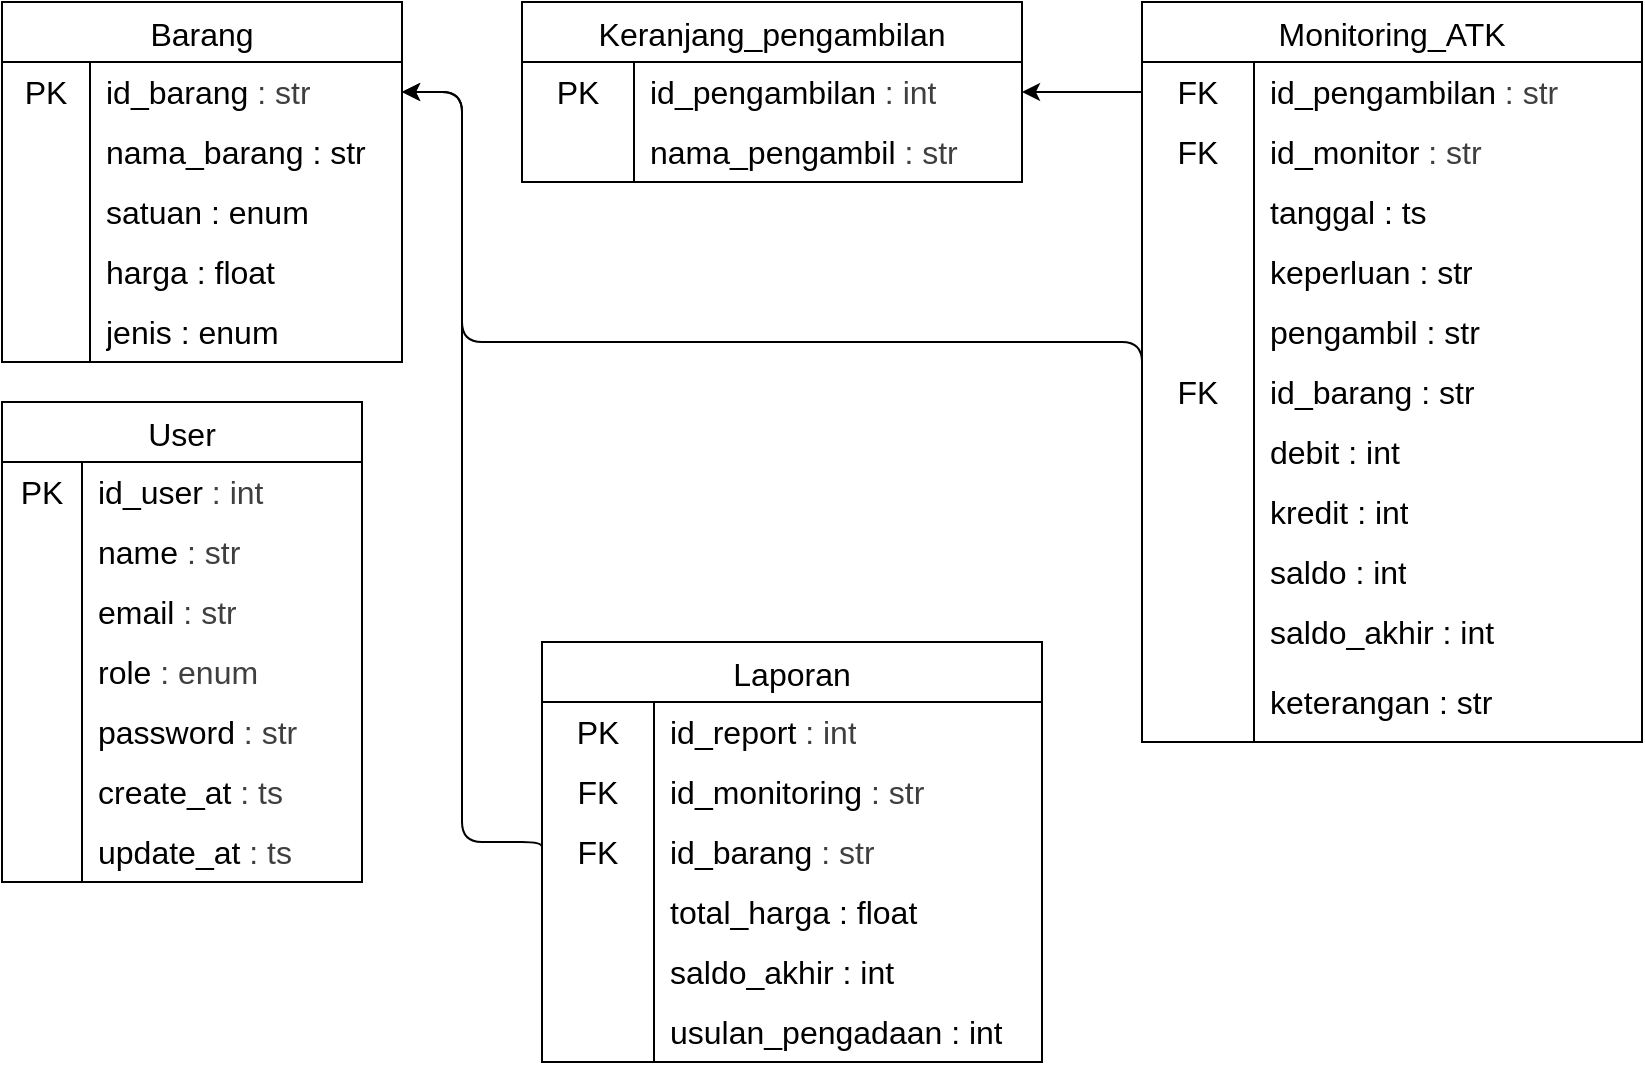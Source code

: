<mxfile>
    <diagram id="gFzKR7g1kP2Q_AJf-VaJ" name="TRD">
        <mxGraphModel dx="1852" dy="632" grid="1" gridSize="10" guides="1" tooltips="1" connect="1" arrows="1" fold="1" page="1" pageScale="1" pageWidth="850" pageHeight="1100" math="0" shadow="0">
            <root>
                <mxCell id="0"/>
                <mxCell id="1" parent="0"/>
                <mxCell id="rcwX4UWqx9n2q3kjwGo_-1" value="Monitoring_ATK" style="shape=table;startSize=30;container=1;collapsible=0;childLayout=tableLayout;fixedRows=1;rowLines=0;fontStyle=0;strokeColor=default;fontSize=16;" parent="1" vertex="1">
                    <mxGeometry x="480" y="80" width="250" height="370" as="geometry"/>
                </mxCell>
                <mxCell id="rcwX4UWqx9n2q3kjwGo_-26" value="" style="shape=tableRow;horizontal=0;startSize=0;swimlaneHead=0;swimlaneBody=0;top=0;left=0;bottom=0;right=0;collapsible=0;dropTarget=0;fillColor=none;points=[[0,0.5],[1,0.5]];portConstraint=eastwest;strokeColor=inherit;fontSize=16;" parent="rcwX4UWqx9n2q3kjwGo_-1" vertex="1">
                    <mxGeometry y="30" width="250" height="30" as="geometry"/>
                </mxCell>
                <mxCell id="rcwX4UWqx9n2q3kjwGo_-27" value="FK" style="shape=partialRectangle;html=1;whiteSpace=wrap;connectable=0;fillColor=none;top=0;left=0;bottom=0;right=0;overflow=hidden;strokeColor=inherit;fontSize=16;" parent="rcwX4UWqx9n2q3kjwGo_-26" vertex="1">
                    <mxGeometry width="56" height="30" as="geometry">
                        <mxRectangle width="56" height="30" as="alternateBounds"/>
                    </mxGeometry>
                </mxCell>
                <mxCell id="rcwX4UWqx9n2q3kjwGo_-28" value="&lt;span style=&quot;background-color: transparent; color: rgb(63, 63, 63);&quot;&gt;&lt;font color=&quot;#000000&quot;&gt;id_pengambilan&lt;/font&gt;&lt;/span&gt;&lt;span style=&quot;color: rgb(63, 63, 63); background-color: transparent;&quot;&gt;&amp;nbsp;: str&lt;/span&gt;" style="shape=partialRectangle;html=1;whiteSpace=wrap;connectable=0;fillColor=none;top=0;left=0;bottom=0;right=0;align=left;spacingLeft=6;overflow=hidden;strokeColor=inherit;fontSize=16;" parent="rcwX4UWqx9n2q3kjwGo_-26" vertex="1">
                    <mxGeometry x="56" width="194" height="30" as="geometry">
                        <mxRectangle width="194" height="30" as="alternateBounds"/>
                    </mxGeometry>
                </mxCell>
                <mxCell id="12" value="" style="shape=tableRow;horizontal=0;startSize=0;swimlaneHead=0;swimlaneBody=0;top=0;left=0;bottom=0;right=0;collapsible=0;dropTarget=0;fillColor=none;points=[[0,0.5],[1,0.5]];portConstraint=eastwest;strokeColor=inherit;fontSize=16;" parent="rcwX4UWqx9n2q3kjwGo_-1" vertex="1">
                    <mxGeometry y="60" width="250" height="30" as="geometry"/>
                </mxCell>
                <mxCell id="13" value="FK" style="shape=partialRectangle;html=1;whiteSpace=wrap;connectable=0;fillColor=none;top=0;left=0;bottom=0;right=0;overflow=hidden;strokeColor=inherit;fontSize=16;" parent="12" vertex="1">
                    <mxGeometry width="56" height="30" as="geometry">
                        <mxRectangle width="56" height="30" as="alternateBounds"/>
                    </mxGeometry>
                </mxCell>
                <mxCell id="14" value="&lt;span style=&quot;background-color: transparent; color: rgb(63, 63, 63);&quot;&gt;&lt;font color=&quot;#000000&quot;&gt;id_monitor&lt;/font&gt;&lt;/span&gt;&lt;span style=&quot;color: rgb(63, 63, 63); background-color: transparent;&quot;&gt;&amp;nbsp;: str&lt;/span&gt;" style="shape=partialRectangle;html=1;whiteSpace=wrap;connectable=0;fillColor=none;top=0;left=0;bottom=0;right=0;align=left;spacingLeft=6;overflow=hidden;strokeColor=inherit;fontSize=16;" parent="12" vertex="1">
                    <mxGeometry x="56" width="194" height="30" as="geometry">
                        <mxRectangle width="194" height="30" as="alternateBounds"/>
                    </mxGeometry>
                </mxCell>
                <mxCell id="rcwX4UWqx9n2q3kjwGo_-161" value="" style="shape=tableRow;horizontal=0;startSize=0;swimlaneHead=0;swimlaneBody=0;top=0;left=0;bottom=0;right=0;collapsible=0;dropTarget=0;fillColor=none;points=[[0,0.5],[1,0.5]];portConstraint=eastwest;strokeColor=inherit;fontSize=16;" parent="rcwX4UWqx9n2q3kjwGo_-1" vertex="1">
                    <mxGeometry y="90" width="250" height="30" as="geometry"/>
                </mxCell>
                <mxCell id="rcwX4UWqx9n2q3kjwGo_-162" value="" style="shape=partialRectangle;html=1;whiteSpace=wrap;connectable=0;fillColor=none;top=0;left=0;bottom=0;right=0;overflow=hidden;strokeColor=inherit;fontSize=16;" parent="rcwX4UWqx9n2q3kjwGo_-161" vertex="1">
                    <mxGeometry width="56" height="30" as="geometry">
                        <mxRectangle width="56" height="30" as="alternateBounds"/>
                    </mxGeometry>
                </mxCell>
                <mxCell id="rcwX4UWqx9n2q3kjwGo_-163" value="tanggal : ts" style="shape=partialRectangle;html=1;whiteSpace=wrap;connectable=0;fillColor=none;top=0;left=0;bottom=0;right=0;align=left;spacingLeft=6;overflow=hidden;strokeColor=inherit;fontSize=16;" parent="rcwX4UWqx9n2q3kjwGo_-161" vertex="1">
                    <mxGeometry x="56" width="194" height="30" as="geometry">
                        <mxRectangle width="194" height="30" as="alternateBounds"/>
                    </mxGeometry>
                </mxCell>
                <mxCell id="rcwX4UWqx9n2q3kjwGo_-5" value="" style="shape=tableRow;horizontal=0;startSize=0;swimlaneHead=0;swimlaneBody=0;top=0;left=0;bottom=0;right=0;collapsible=0;dropTarget=0;fillColor=none;points=[[0,0.5],[1,0.5]];portConstraint=eastwest;strokeColor=inherit;fontSize=16;" parent="rcwX4UWqx9n2q3kjwGo_-1" vertex="1">
                    <mxGeometry y="120" width="250" height="30" as="geometry"/>
                </mxCell>
                <mxCell id="rcwX4UWqx9n2q3kjwGo_-6" value="" style="shape=partialRectangle;html=1;whiteSpace=wrap;connectable=0;fillColor=none;top=0;left=0;bottom=0;right=0;overflow=hidden;strokeColor=inherit;fontSize=16;" parent="rcwX4UWqx9n2q3kjwGo_-5" vertex="1">
                    <mxGeometry width="56" height="30" as="geometry">
                        <mxRectangle width="56" height="30" as="alternateBounds"/>
                    </mxGeometry>
                </mxCell>
                <mxCell id="rcwX4UWqx9n2q3kjwGo_-7" value="keperluan : str" style="shape=partialRectangle;html=1;whiteSpace=wrap;connectable=0;fillColor=none;top=0;left=0;bottom=0;right=0;align=left;spacingLeft=6;overflow=hidden;strokeColor=inherit;fontSize=16;" parent="rcwX4UWqx9n2q3kjwGo_-5" vertex="1">
                    <mxGeometry x="56" width="194" height="30" as="geometry">
                        <mxRectangle width="194" height="30" as="alternateBounds"/>
                    </mxGeometry>
                </mxCell>
                <mxCell id="rcwX4UWqx9n2q3kjwGo_-130" value="" style="shape=tableRow;horizontal=0;startSize=0;swimlaneHead=0;swimlaneBody=0;top=0;left=0;bottom=0;right=0;collapsible=0;dropTarget=0;fillColor=none;points=[[0,0.5],[1,0.5]];portConstraint=eastwest;strokeColor=inherit;fontSize=16;" parent="rcwX4UWqx9n2q3kjwGo_-1" vertex="1">
                    <mxGeometry y="150" width="250" height="30" as="geometry"/>
                </mxCell>
                <mxCell id="rcwX4UWqx9n2q3kjwGo_-131" value="" style="shape=partialRectangle;html=1;whiteSpace=wrap;connectable=0;fillColor=none;top=0;left=0;bottom=0;right=0;overflow=hidden;strokeColor=inherit;fontSize=16;" parent="rcwX4UWqx9n2q3kjwGo_-130" vertex="1">
                    <mxGeometry width="56" height="30" as="geometry">
                        <mxRectangle width="56" height="30" as="alternateBounds"/>
                    </mxGeometry>
                </mxCell>
                <mxCell id="rcwX4UWqx9n2q3kjwGo_-132" value="pengambil : str" style="shape=partialRectangle;html=1;whiteSpace=wrap;connectable=0;fillColor=none;top=0;left=0;bottom=0;right=0;align=left;spacingLeft=6;overflow=hidden;strokeColor=inherit;fontSize=16;" parent="rcwX4UWqx9n2q3kjwGo_-130" vertex="1">
                    <mxGeometry x="56" width="194" height="30" as="geometry">
                        <mxRectangle width="194" height="30" as="alternateBounds"/>
                    </mxGeometry>
                </mxCell>
                <mxCell id="rcwX4UWqx9n2q3kjwGo_-73" value="" style="shape=tableRow;horizontal=0;startSize=0;swimlaneHead=0;swimlaneBody=0;top=0;left=0;bottom=0;right=0;collapsible=0;dropTarget=0;fillColor=none;points=[[0,0.5],[1,0.5]];portConstraint=eastwest;strokeColor=inherit;fontSize=16;" parent="rcwX4UWqx9n2q3kjwGo_-1" vertex="1">
                    <mxGeometry y="180" width="250" height="30" as="geometry"/>
                </mxCell>
                <mxCell id="rcwX4UWqx9n2q3kjwGo_-74" value="FK" style="shape=partialRectangle;html=1;whiteSpace=wrap;connectable=0;fillColor=none;top=0;left=0;bottom=0;right=0;overflow=hidden;strokeColor=inherit;fontSize=16;" parent="rcwX4UWqx9n2q3kjwGo_-73" vertex="1">
                    <mxGeometry width="56" height="30" as="geometry">
                        <mxRectangle width="56" height="30" as="alternateBounds"/>
                    </mxGeometry>
                </mxCell>
                <mxCell id="rcwX4UWqx9n2q3kjwGo_-75" value="id_barang : str" style="shape=partialRectangle;html=1;whiteSpace=wrap;connectable=0;fillColor=none;top=0;left=0;bottom=0;right=0;align=left;spacingLeft=6;overflow=hidden;strokeColor=inherit;fontSize=16;" parent="rcwX4UWqx9n2q3kjwGo_-73" vertex="1">
                    <mxGeometry x="56" width="194" height="30" as="geometry">
                        <mxRectangle width="194" height="30" as="alternateBounds"/>
                    </mxGeometry>
                </mxCell>
                <mxCell id="rcwX4UWqx9n2q3kjwGo_-185" value="" style="shape=tableRow;horizontal=0;startSize=0;swimlaneHead=0;swimlaneBody=0;top=0;left=0;bottom=0;right=0;collapsible=0;dropTarget=0;fillColor=none;points=[[0,0.5],[1,0.5]];portConstraint=eastwest;strokeColor=inherit;fontSize=16;" parent="rcwX4UWqx9n2q3kjwGo_-1" vertex="1">
                    <mxGeometry y="210" width="250" height="30" as="geometry"/>
                </mxCell>
                <mxCell id="rcwX4UWqx9n2q3kjwGo_-186" value="" style="shape=partialRectangle;html=1;whiteSpace=wrap;connectable=0;fillColor=none;top=0;left=0;bottom=0;right=0;overflow=hidden;strokeColor=inherit;fontSize=16;" parent="rcwX4UWqx9n2q3kjwGo_-185" vertex="1">
                    <mxGeometry width="56" height="30" as="geometry">
                        <mxRectangle width="56" height="30" as="alternateBounds"/>
                    </mxGeometry>
                </mxCell>
                <mxCell id="rcwX4UWqx9n2q3kjwGo_-187" value="debit : int" style="shape=partialRectangle;html=1;whiteSpace=wrap;connectable=0;fillColor=none;top=0;left=0;bottom=0;right=0;align=left;spacingLeft=6;overflow=hidden;strokeColor=inherit;fontSize=16;" parent="rcwX4UWqx9n2q3kjwGo_-185" vertex="1">
                    <mxGeometry x="56" width="194" height="30" as="geometry">
                        <mxRectangle width="194" height="30" as="alternateBounds"/>
                    </mxGeometry>
                </mxCell>
                <mxCell id="rcwX4UWqx9n2q3kjwGo_-182" value="" style="shape=tableRow;horizontal=0;startSize=0;swimlaneHead=0;swimlaneBody=0;top=0;left=0;bottom=0;right=0;collapsible=0;dropTarget=0;fillColor=none;points=[[0,0.5],[1,0.5]];portConstraint=eastwest;strokeColor=inherit;fontSize=16;" parent="rcwX4UWqx9n2q3kjwGo_-1" vertex="1">
                    <mxGeometry y="240" width="250" height="30" as="geometry"/>
                </mxCell>
                <mxCell id="rcwX4UWqx9n2q3kjwGo_-183" value="" style="shape=partialRectangle;html=1;whiteSpace=wrap;connectable=0;fillColor=none;top=0;left=0;bottom=0;right=0;overflow=hidden;strokeColor=inherit;fontSize=16;" parent="rcwX4UWqx9n2q3kjwGo_-182" vertex="1">
                    <mxGeometry width="56" height="30" as="geometry">
                        <mxRectangle width="56" height="30" as="alternateBounds"/>
                    </mxGeometry>
                </mxCell>
                <mxCell id="rcwX4UWqx9n2q3kjwGo_-184" value="kredit : int" style="shape=partialRectangle;html=1;whiteSpace=wrap;connectable=0;fillColor=none;top=0;left=0;bottom=0;right=0;align=left;spacingLeft=6;overflow=hidden;strokeColor=inherit;fontSize=16;" parent="rcwX4UWqx9n2q3kjwGo_-182" vertex="1">
                    <mxGeometry x="56" width="194" height="30" as="geometry">
                        <mxRectangle width="194" height="30" as="alternateBounds"/>
                    </mxGeometry>
                </mxCell>
                <mxCell id="rcwX4UWqx9n2q3kjwGo_-188" value="" style="shape=tableRow;horizontal=0;startSize=0;swimlaneHead=0;swimlaneBody=0;top=0;left=0;bottom=0;right=0;collapsible=0;dropTarget=0;fillColor=none;points=[[0,0.5],[1,0.5]];portConstraint=eastwest;strokeColor=inherit;fontSize=16;" parent="rcwX4UWqx9n2q3kjwGo_-1" vertex="1">
                    <mxGeometry y="270" width="250" height="30" as="geometry"/>
                </mxCell>
                <mxCell id="rcwX4UWqx9n2q3kjwGo_-189" value="" style="shape=partialRectangle;html=1;whiteSpace=wrap;connectable=0;fillColor=none;top=0;left=0;bottom=0;right=0;overflow=hidden;strokeColor=inherit;fontSize=16;" parent="rcwX4UWqx9n2q3kjwGo_-188" vertex="1">
                    <mxGeometry width="56" height="30" as="geometry">
                        <mxRectangle width="56" height="30" as="alternateBounds"/>
                    </mxGeometry>
                </mxCell>
                <mxCell id="rcwX4UWqx9n2q3kjwGo_-190" value="saldo : int" style="shape=partialRectangle;html=1;whiteSpace=wrap;connectable=0;fillColor=none;top=0;left=0;bottom=0;right=0;align=left;spacingLeft=6;overflow=hidden;strokeColor=inherit;fontSize=16;" parent="rcwX4UWqx9n2q3kjwGo_-188" vertex="1">
                    <mxGeometry x="56" width="194" height="30" as="geometry">
                        <mxRectangle width="194" height="30" as="alternateBounds"/>
                    </mxGeometry>
                </mxCell>
                <mxCell id="9" value="" style="shape=tableRow;horizontal=0;startSize=0;swimlaneHead=0;swimlaneBody=0;top=0;left=0;bottom=0;right=0;collapsible=0;dropTarget=0;fillColor=none;points=[[0,0.5],[1,0.5]];portConstraint=eastwest;strokeColor=inherit;fontSize=16;" parent="rcwX4UWqx9n2q3kjwGo_-1" vertex="1">
                    <mxGeometry y="300" width="250" height="30" as="geometry"/>
                </mxCell>
                <mxCell id="10" value="" style="shape=partialRectangle;html=1;whiteSpace=wrap;connectable=0;fillColor=none;top=0;left=0;bottom=0;right=0;overflow=hidden;strokeColor=inherit;fontSize=16;" parent="9" vertex="1">
                    <mxGeometry width="56" height="30" as="geometry">
                        <mxRectangle width="56" height="30" as="alternateBounds"/>
                    </mxGeometry>
                </mxCell>
                <mxCell id="11" value="saldo_akhir : int" style="shape=partialRectangle;html=1;whiteSpace=wrap;connectable=0;fillColor=none;top=0;left=0;bottom=0;right=0;align=left;spacingLeft=6;overflow=hidden;strokeColor=inherit;fontSize=16;" parent="9" vertex="1">
                    <mxGeometry x="56" width="194" height="30" as="geometry">
                        <mxRectangle width="194" height="30" as="alternateBounds"/>
                    </mxGeometry>
                </mxCell>
                <mxCell id="rcwX4UWqx9n2q3kjwGo_-191" value="" style="shape=tableRow;horizontal=0;startSize=0;swimlaneHead=0;swimlaneBody=0;top=0;left=0;bottom=0;right=0;collapsible=0;dropTarget=0;fillColor=none;points=[[0,0.5],[1,0.5]];portConstraint=eastwest;strokeColor=inherit;fontSize=16;" parent="rcwX4UWqx9n2q3kjwGo_-1" vertex="1">
                    <mxGeometry y="330" width="250" height="40" as="geometry"/>
                </mxCell>
                <mxCell id="rcwX4UWqx9n2q3kjwGo_-192" value="" style="shape=partialRectangle;html=1;whiteSpace=wrap;connectable=0;fillColor=none;top=0;left=0;bottom=0;right=0;overflow=hidden;strokeColor=inherit;fontSize=16;" parent="rcwX4UWqx9n2q3kjwGo_-191" vertex="1">
                    <mxGeometry width="56" height="40" as="geometry">
                        <mxRectangle width="56" height="40" as="alternateBounds"/>
                    </mxGeometry>
                </mxCell>
                <mxCell id="rcwX4UWqx9n2q3kjwGo_-193" value="keterangan : str" style="shape=partialRectangle;html=1;whiteSpace=wrap;connectable=0;fillColor=none;top=0;left=0;bottom=0;right=0;align=left;spacingLeft=6;overflow=hidden;strokeColor=inherit;fontSize=16;" parent="rcwX4UWqx9n2q3kjwGo_-191" vertex="1">
                    <mxGeometry x="56" width="194" height="40" as="geometry">
                        <mxRectangle width="194" height="40" as="alternateBounds"/>
                    </mxGeometry>
                </mxCell>
                <mxCell id="rcwX4UWqx9n2q3kjwGo_-29" value="User" style="shape=table;startSize=30;container=1;collapsible=0;childLayout=tableLayout;fixedRows=1;rowLines=0;fontStyle=0;strokeColor=default;fontSize=16;" parent="1" vertex="1">
                    <mxGeometry x="-90" y="280" width="180" height="240" as="geometry"/>
                </mxCell>
                <mxCell id="rcwX4UWqx9n2q3kjwGo_-30" value="" style="shape=tableRow;horizontal=0;startSize=0;swimlaneHead=0;swimlaneBody=0;top=0;left=0;bottom=0;right=0;collapsible=0;dropTarget=0;fillColor=none;points=[[0,0.5],[1,0.5]];portConstraint=eastwest;strokeColor=inherit;fontSize=16;" parent="rcwX4UWqx9n2q3kjwGo_-29" vertex="1">
                    <mxGeometry y="30" width="180" height="30" as="geometry"/>
                </mxCell>
                <mxCell id="rcwX4UWqx9n2q3kjwGo_-31" value="PK" style="shape=partialRectangle;html=1;whiteSpace=wrap;connectable=0;fillColor=none;top=0;left=0;bottom=0;right=0;overflow=hidden;strokeColor=inherit;fontSize=16;" parent="rcwX4UWqx9n2q3kjwGo_-30" vertex="1">
                    <mxGeometry width="40" height="30" as="geometry">
                        <mxRectangle width="40" height="30" as="alternateBounds"/>
                    </mxGeometry>
                </mxCell>
                <mxCell id="rcwX4UWqx9n2q3kjwGo_-32" value="&lt;span style=&quot;background-color: transparent; color: rgb(63, 63, 63);&quot;&gt;&lt;font color=&quot;#000000&quot;&gt;id_user&lt;/font&gt;&lt;/span&gt;&lt;span style=&quot;color: rgb(63, 63, 63); background-color: transparent;&quot;&gt;&amp;nbsp;: int&lt;/span&gt;" style="shape=partialRectangle;html=1;whiteSpace=wrap;connectable=0;fillColor=none;top=0;left=0;bottom=0;right=0;align=left;spacingLeft=6;overflow=hidden;strokeColor=inherit;fontSize=16;" parent="rcwX4UWqx9n2q3kjwGo_-30" vertex="1">
                    <mxGeometry x="40" width="140" height="30" as="geometry">
                        <mxRectangle width="140" height="30" as="alternateBounds"/>
                    </mxGeometry>
                </mxCell>
                <mxCell id="rcwX4UWqx9n2q3kjwGo_-55" value="" style="shape=tableRow;horizontal=0;startSize=0;swimlaneHead=0;swimlaneBody=0;top=0;left=0;bottom=0;right=0;collapsible=0;dropTarget=0;fillColor=none;points=[[0,0.5],[1,0.5]];portConstraint=eastwest;strokeColor=inherit;fontSize=16;" parent="rcwX4UWqx9n2q3kjwGo_-29" vertex="1">
                    <mxGeometry y="60" width="180" height="30" as="geometry"/>
                </mxCell>
                <mxCell id="rcwX4UWqx9n2q3kjwGo_-56" value="" style="shape=partialRectangle;html=1;whiteSpace=wrap;connectable=0;fillColor=none;top=0;left=0;bottom=0;right=0;overflow=hidden;strokeColor=inherit;fontSize=16;" parent="rcwX4UWqx9n2q3kjwGo_-55" vertex="1">
                    <mxGeometry width="40" height="30" as="geometry">
                        <mxRectangle width="40" height="30" as="alternateBounds"/>
                    </mxGeometry>
                </mxCell>
                <mxCell id="rcwX4UWqx9n2q3kjwGo_-57" value="&lt;span style=&quot;background-color: transparent; color: rgb(63, 63, 63);&quot;&gt;&lt;font color=&quot;#000000&quot;&gt;name&lt;/font&gt;&lt;/span&gt;&lt;span style=&quot;color: rgb(63, 63, 63); background-color: transparent;&quot;&gt; : str&lt;/span&gt;" style="shape=partialRectangle;html=1;whiteSpace=wrap;connectable=0;fillColor=none;top=0;left=0;bottom=0;right=0;align=left;spacingLeft=6;overflow=hidden;strokeColor=inherit;fontSize=16;" parent="rcwX4UWqx9n2q3kjwGo_-55" vertex="1">
                    <mxGeometry x="40" width="140" height="30" as="geometry">
                        <mxRectangle width="140" height="30" as="alternateBounds"/>
                    </mxGeometry>
                </mxCell>
                <mxCell id="rcwX4UWqx9n2q3kjwGo_-58" value="" style="shape=tableRow;horizontal=0;startSize=0;swimlaneHead=0;swimlaneBody=0;top=0;left=0;bottom=0;right=0;collapsible=0;dropTarget=0;fillColor=none;points=[[0,0.5],[1,0.5]];portConstraint=eastwest;strokeColor=inherit;fontSize=16;" parent="rcwX4UWqx9n2q3kjwGo_-29" vertex="1">
                    <mxGeometry y="90" width="180" height="30" as="geometry"/>
                </mxCell>
                <mxCell id="rcwX4UWqx9n2q3kjwGo_-59" value="" style="shape=partialRectangle;html=1;whiteSpace=wrap;connectable=0;fillColor=none;top=0;left=0;bottom=0;right=0;overflow=hidden;strokeColor=inherit;fontSize=16;" parent="rcwX4UWqx9n2q3kjwGo_-58" vertex="1">
                    <mxGeometry width="40" height="30" as="geometry">
                        <mxRectangle width="40" height="30" as="alternateBounds"/>
                    </mxGeometry>
                </mxCell>
                <mxCell id="rcwX4UWqx9n2q3kjwGo_-60" value="&lt;span style=&quot;background-color: transparent; color: rgb(63, 63, 63);&quot;&gt;&lt;font color=&quot;#000000&quot;&gt;email&lt;/font&gt;&lt;/span&gt;&lt;span style=&quot;color: rgb(63, 63, 63); background-color: transparent;&quot;&gt; : str&lt;/span&gt;" style="shape=partialRectangle;html=1;whiteSpace=wrap;connectable=0;fillColor=none;top=0;left=0;bottom=0;right=0;align=left;spacingLeft=6;overflow=hidden;strokeColor=inherit;fontSize=16;" parent="rcwX4UWqx9n2q3kjwGo_-58" vertex="1">
                    <mxGeometry x="40" width="140" height="30" as="geometry">
                        <mxRectangle width="140" height="30" as="alternateBounds"/>
                    </mxGeometry>
                </mxCell>
                <mxCell id="rcwX4UWqx9n2q3kjwGo_-61" value="" style="shape=tableRow;horizontal=0;startSize=0;swimlaneHead=0;swimlaneBody=0;top=0;left=0;bottom=0;right=0;collapsible=0;dropTarget=0;fillColor=none;points=[[0,0.5],[1,0.5]];portConstraint=eastwest;strokeColor=inherit;fontSize=16;" parent="rcwX4UWqx9n2q3kjwGo_-29" vertex="1">
                    <mxGeometry y="120" width="180" height="30" as="geometry"/>
                </mxCell>
                <mxCell id="rcwX4UWqx9n2q3kjwGo_-62" value="" style="shape=partialRectangle;html=1;whiteSpace=wrap;connectable=0;fillColor=none;top=0;left=0;bottom=0;right=0;overflow=hidden;strokeColor=inherit;fontSize=16;" parent="rcwX4UWqx9n2q3kjwGo_-61" vertex="1">
                    <mxGeometry width="40" height="30" as="geometry">
                        <mxRectangle width="40" height="30" as="alternateBounds"/>
                    </mxGeometry>
                </mxCell>
                <mxCell id="rcwX4UWqx9n2q3kjwGo_-63" value="&lt;span style=&quot;background-color: transparent; color: rgb(63, 63, 63);&quot;&gt;&lt;font color=&quot;#000000&quot;&gt;role&lt;/font&gt;&lt;/span&gt;&lt;span style=&quot;color: rgb(63, 63, 63); background-color: transparent;&quot;&gt; : enum&lt;/span&gt;" style="shape=partialRectangle;html=1;whiteSpace=wrap;connectable=0;fillColor=none;top=0;left=0;bottom=0;right=0;align=left;spacingLeft=6;overflow=hidden;strokeColor=inherit;fontSize=16;" parent="rcwX4UWqx9n2q3kjwGo_-61" vertex="1">
                    <mxGeometry x="40" width="140" height="30" as="geometry">
                        <mxRectangle width="140" height="30" as="alternateBounds"/>
                    </mxGeometry>
                </mxCell>
                <mxCell id="rcwX4UWqx9n2q3kjwGo_-64" value="" style="shape=tableRow;horizontal=0;startSize=0;swimlaneHead=0;swimlaneBody=0;top=0;left=0;bottom=0;right=0;collapsible=0;dropTarget=0;fillColor=none;points=[[0,0.5],[1,0.5]];portConstraint=eastwest;strokeColor=inherit;fontSize=16;" parent="rcwX4UWqx9n2q3kjwGo_-29" vertex="1">
                    <mxGeometry y="150" width="180" height="30" as="geometry"/>
                </mxCell>
                <mxCell id="rcwX4UWqx9n2q3kjwGo_-65" value="" style="shape=partialRectangle;html=1;whiteSpace=wrap;connectable=0;fillColor=none;top=0;left=0;bottom=0;right=0;overflow=hidden;strokeColor=inherit;fontSize=16;" parent="rcwX4UWqx9n2q3kjwGo_-64" vertex="1">
                    <mxGeometry width="40" height="30" as="geometry">
                        <mxRectangle width="40" height="30" as="alternateBounds"/>
                    </mxGeometry>
                </mxCell>
                <mxCell id="rcwX4UWqx9n2q3kjwGo_-66" value="&lt;span style=&quot;background-color: transparent; color: rgb(63, 63, 63);&quot;&gt;&lt;font color=&quot;#000000&quot;&gt;password&lt;/font&gt;&lt;/span&gt;&lt;span style=&quot;color: rgb(63, 63, 63); background-color: transparent;&quot;&gt; : str&lt;/span&gt;" style="shape=partialRectangle;html=1;whiteSpace=wrap;connectable=0;fillColor=none;top=0;left=0;bottom=0;right=0;align=left;spacingLeft=6;overflow=hidden;strokeColor=inherit;fontSize=16;" parent="rcwX4UWqx9n2q3kjwGo_-64" vertex="1">
                    <mxGeometry x="40" width="140" height="30" as="geometry">
                        <mxRectangle width="140" height="30" as="alternateBounds"/>
                    </mxGeometry>
                </mxCell>
                <mxCell id="rcwX4UWqx9n2q3kjwGo_-67" value="" style="shape=tableRow;horizontal=0;startSize=0;swimlaneHead=0;swimlaneBody=0;top=0;left=0;bottom=0;right=0;collapsible=0;dropTarget=0;fillColor=none;points=[[0,0.5],[1,0.5]];portConstraint=eastwest;strokeColor=inherit;fontSize=16;" parent="rcwX4UWqx9n2q3kjwGo_-29" vertex="1">
                    <mxGeometry y="180" width="180" height="30" as="geometry"/>
                </mxCell>
                <mxCell id="rcwX4UWqx9n2q3kjwGo_-68" value="" style="shape=partialRectangle;html=1;whiteSpace=wrap;connectable=0;fillColor=none;top=0;left=0;bottom=0;right=0;overflow=hidden;strokeColor=inherit;fontSize=16;" parent="rcwX4UWqx9n2q3kjwGo_-67" vertex="1">
                    <mxGeometry width="40" height="30" as="geometry">
                        <mxRectangle width="40" height="30" as="alternateBounds"/>
                    </mxGeometry>
                </mxCell>
                <mxCell id="rcwX4UWqx9n2q3kjwGo_-69" value="&lt;span style=&quot;background-color: transparent; color: rgb(63, 63, 63);&quot;&gt;&lt;font color=&quot;#000000&quot;&gt;create_at&lt;/font&gt;&lt;/span&gt;&lt;span style=&quot;color: rgb(63, 63, 63); background-color: transparent;&quot;&gt; : ts&lt;/span&gt;" style="shape=partialRectangle;html=1;whiteSpace=wrap;connectable=0;fillColor=none;top=0;left=0;bottom=0;right=0;align=left;spacingLeft=6;overflow=hidden;strokeColor=inherit;fontSize=16;" parent="rcwX4UWqx9n2q3kjwGo_-67" vertex="1">
                    <mxGeometry x="40" width="140" height="30" as="geometry">
                        <mxRectangle width="140" height="30" as="alternateBounds"/>
                    </mxGeometry>
                </mxCell>
                <mxCell id="rcwX4UWqx9n2q3kjwGo_-70" value="" style="shape=tableRow;horizontal=0;startSize=0;swimlaneHead=0;swimlaneBody=0;top=0;left=0;bottom=0;right=0;collapsible=0;dropTarget=0;fillColor=none;points=[[0,0.5],[1,0.5]];portConstraint=eastwest;strokeColor=inherit;fontSize=16;" parent="rcwX4UWqx9n2q3kjwGo_-29" vertex="1">
                    <mxGeometry y="210" width="180" height="30" as="geometry"/>
                </mxCell>
                <mxCell id="rcwX4UWqx9n2q3kjwGo_-71" value="" style="shape=partialRectangle;html=1;whiteSpace=wrap;connectable=0;fillColor=none;top=0;left=0;bottom=0;right=0;overflow=hidden;strokeColor=inherit;fontSize=16;" parent="rcwX4UWqx9n2q3kjwGo_-70" vertex="1">
                    <mxGeometry width="40" height="30" as="geometry">
                        <mxRectangle width="40" height="30" as="alternateBounds"/>
                    </mxGeometry>
                </mxCell>
                <mxCell id="rcwX4UWqx9n2q3kjwGo_-72" value="&lt;span style=&quot;background-color: transparent; color: rgb(63, 63, 63);&quot;&gt;&lt;font color=&quot;#000000&quot;&gt;update_at&lt;/font&gt;&lt;/span&gt;&lt;span style=&quot;color: rgb(63, 63, 63); background-color: transparent;&quot;&gt; : ts&lt;/span&gt;" style="shape=partialRectangle;html=1;whiteSpace=wrap;connectable=0;fillColor=none;top=0;left=0;bottom=0;right=0;align=left;spacingLeft=6;overflow=hidden;strokeColor=inherit;fontSize=16;" parent="rcwX4UWqx9n2q3kjwGo_-70" vertex="1">
                    <mxGeometry x="40" width="140" height="30" as="geometry">
                        <mxRectangle width="140" height="30" as="alternateBounds"/>
                    </mxGeometry>
                </mxCell>
                <mxCell id="rcwX4UWqx9n2q3kjwGo_-98" value="Barang" style="shape=table;startSize=30;container=1;collapsible=0;childLayout=tableLayout;fixedRows=1;rowLines=0;fontStyle=0;strokeColor=default;fontSize=16;" parent="1" vertex="1">
                    <mxGeometry x="-90" y="80" width="200" height="180" as="geometry"/>
                </mxCell>
                <mxCell id="rcwX4UWqx9n2q3kjwGo_-99" value="" style="shape=tableRow;horizontal=0;startSize=0;swimlaneHead=0;swimlaneBody=0;top=0;left=0;bottom=0;right=0;collapsible=0;dropTarget=0;fillColor=none;points=[[0,0.5],[1,0.5]];portConstraint=eastwest;strokeColor=inherit;fontSize=16;" parent="rcwX4UWqx9n2q3kjwGo_-98" vertex="1">
                    <mxGeometry y="30" width="200" height="30" as="geometry"/>
                </mxCell>
                <mxCell id="rcwX4UWqx9n2q3kjwGo_-100" value="PK" style="shape=partialRectangle;html=1;whiteSpace=wrap;connectable=0;fillColor=none;top=0;left=0;bottom=0;right=0;overflow=hidden;strokeColor=inherit;fontSize=16;" parent="rcwX4UWqx9n2q3kjwGo_-99" vertex="1">
                    <mxGeometry width="44" height="30" as="geometry">
                        <mxRectangle width="44" height="30" as="alternateBounds"/>
                    </mxGeometry>
                </mxCell>
                <mxCell id="rcwX4UWqx9n2q3kjwGo_-101" value="&lt;span style=&quot;background-color: transparent; color: rgb(63, 63, 63);&quot;&gt;&lt;font color=&quot;#000000&quot;&gt;id_barang&lt;/font&gt;&lt;/span&gt;&lt;span style=&quot;color: rgb(63, 63, 63); background-color: transparent;&quot;&gt;&amp;nbsp;: str&lt;/span&gt;" style="shape=partialRectangle;html=1;whiteSpace=wrap;connectable=0;fillColor=none;top=0;left=0;bottom=0;right=0;align=left;spacingLeft=6;overflow=hidden;strokeColor=inherit;fontSize=16;" parent="rcwX4UWqx9n2q3kjwGo_-99" vertex="1">
                    <mxGeometry x="44" width="156" height="30" as="geometry">
                        <mxRectangle width="156" height="30" as="alternateBounds"/>
                    </mxGeometry>
                </mxCell>
                <mxCell id="rcwX4UWqx9n2q3kjwGo_-155" value="" style="shape=tableRow;horizontal=0;startSize=0;swimlaneHead=0;swimlaneBody=0;top=0;left=0;bottom=0;right=0;collapsible=0;dropTarget=0;fillColor=none;points=[[0,0.5],[1,0.5]];portConstraint=eastwest;strokeColor=inherit;fontSize=16;" parent="rcwX4UWqx9n2q3kjwGo_-98" vertex="1">
                    <mxGeometry y="60" width="200" height="30" as="geometry"/>
                </mxCell>
                <mxCell id="rcwX4UWqx9n2q3kjwGo_-156" value="" style="shape=partialRectangle;html=1;whiteSpace=wrap;connectable=0;fillColor=none;top=0;left=0;bottom=0;right=0;overflow=hidden;strokeColor=inherit;fontSize=16;" parent="rcwX4UWqx9n2q3kjwGo_-155" vertex="1">
                    <mxGeometry width="44" height="30" as="geometry">
                        <mxRectangle width="44" height="30" as="alternateBounds"/>
                    </mxGeometry>
                </mxCell>
                <mxCell id="rcwX4UWqx9n2q3kjwGo_-157" value="nama_barang : str" style="shape=partialRectangle;html=1;whiteSpace=wrap;connectable=0;fillColor=none;top=0;left=0;bottom=0;right=0;align=left;spacingLeft=6;overflow=hidden;strokeColor=inherit;fontSize=16;" parent="rcwX4UWqx9n2q3kjwGo_-155" vertex="1">
                    <mxGeometry x="44" width="156" height="30" as="geometry">
                        <mxRectangle width="156" height="30" as="alternateBounds"/>
                    </mxGeometry>
                </mxCell>
                <mxCell id="rcwX4UWqx9n2q3kjwGo_-173" value="" style="shape=tableRow;horizontal=0;startSize=0;swimlaneHead=0;swimlaneBody=0;top=0;left=0;bottom=0;right=0;collapsible=0;dropTarget=0;fillColor=none;points=[[0,0.5],[1,0.5]];portConstraint=eastwest;strokeColor=inherit;fontSize=16;" parent="rcwX4UWqx9n2q3kjwGo_-98" vertex="1">
                    <mxGeometry y="90" width="200" height="30" as="geometry"/>
                </mxCell>
                <mxCell id="rcwX4UWqx9n2q3kjwGo_-174" value="" style="shape=partialRectangle;html=1;whiteSpace=wrap;connectable=0;fillColor=none;top=0;left=0;bottom=0;right=0;overflow=hidden;strokeColor=inherit;fontSize=16;" parent="rcwX4UWqx9n2q3kjwGo_-173" vertex="1">
                    <mxGeometry width="44" height="30" as="geometry">
                        <mxRectangle width="44" height="30" as="alternateBounds"/>
                    </mxGeometry>
                </mxCell>
                <mxCell id="rcwX4UWqx9n2q3kjwGo_-175" value="satuan : enum" style="shape=partialRectangle;html=1;whiteSpace=wrap;connectable=0;fillColor=none;top=0;left=0;bottom=0;right=0;align=left;spacingLeft=6;overflow=hidden;strokeColor=inherit;fontSize=16;" parent="rcwX4UWqx9n2q3kjwGo_-173" vertex="1">
                    <mxGeometry x="44" width="156" height="30" as="geometry">
                        <mxRectangle width="156" height="30" as="alternateBounds"/>
                    </mxGeometry>
                </mxCell>
                <mxCell id="rcwX4UWqx9n2q3kjwGo_-176" value="" style="shape=tableRow;horizontal=0;startSize=0;swimlaneHead=0;swimlaneBody=0;top=0;left=0;bottom=0;right=0;collapsible=0;dropTarget=0;fillColor=none;points=[[0,0.5],[1,0.5]];portConstraint=eastwest;strokeColor=inherit;fontSize=16;" parent="rcwX4UWqx9n2q3kjwGo_-98" vertex="1">
                    <mxGeometry y="120" width="200" height="30" as="geometry"/>
                </mxCell>
                <mxCell id="rcwX4UWqx9n2q3kjwGo_-177" value="" style="shape=partialRectangle;html=1;whiteSpace=wrap;connectable=0;fillColor=none;top=0;left=0;bottom=0;right=0;overflow=hidden;strokeColor=inherit;fontSize=16;" parent="rcwX4UWqx9n2q3kjwGo_-176" vertex="1">
                    <mxGeometry width="44" height="30" as="geometry">
                        <mxRectangle width="44" height="30" as="alternateBounds"/>
                    </mxGeometry>
                </mxCell>
                <mxCell id="rcwX4UWqx9n2q3kjwGo_-178" value="harga : float" style="shape=partialRectangle;html=1;whiteSpace=wrap;connectable=0;fillColor=none;top=0;left=0;bottom=0;right=0;align=left;spacingLeft=6;overflow=hidden;strokeColor=inherit;fontSize=16;" parent="rcwX4UWqx9n2q3kjwGo_-176" vertex="1">
                    <mxGeometry x="44" width="156" height="30" as="geometry">
                        <mxRectangle width="156" height="30" as="alternateBounds"/>
                    </mxGeometry>
                </mxCell>
                <mxCell id="2" value="" style="shape=tableRow;horizontal=0;startSize=0;swimlaneHead=0;swimlaneBody=0;top=0;left=0;bottom=0;right=0;collapsible=0;dropTarget=0;fillColor=none;points=[[0,0.5],[1,0.5]];portConstraint=eastwest;strokeColor=inherit;fontSize=16;" parent="rcwX4UWqx9n2q3kjwGo_-98" vertex="1">
                    <mxGeometry y="150" width="200" height="30" as="geometry"/>
                </mxCell>
                <mxCell id="3" value="" style="shape=partialRectangle;html=1;whiteSpace=wrap;connectable=0;fillColor=none;top=0;left=0;bottom=0;right=0;overflow=hidden;strokeColor=inherit;fontSize=16;" parent="2" vertex="1">
                    <mxGeometry width="44" height="30" as="geometry">
                        <mxRectangle width="44" height="30" as="alternateBounds"/>
                    </mxGeometry>
                </mxCell>
                <mxCell id="4" value="jenis : enum" style="shape=partialRectangle;html=1;whiteSpace=wrap;connectable=0;fillColor=none;top=0;left=0;bottom=0;right=0;align=left;spacingLeft=6;overflow=hidden;strokeColor=inherit;fontSize=16;" parent="2" vertex="1">
                    <mxGeometry x="44" width="156" height="30" as="geometry">
                        <mxRectangle width="156" height="30" as="alternateBounds"/>
                    </mxGeometry>
                </mxCell>
                <mxCell id="rcwX4UWqx9n2q3kjwGo_-129" style="edgeStyle=orthogonalEdgeStyle;html=1;exitX=0;exitY=0.5;exitDx=0;exitDy=0;entryX=1;entryY=0.5;entryDx=0;entryDy=0;" parent="1" source="rcwX4UWqx9n2q3kjwGo_-73" target="rcwX4UWqx9n2q3kjwGo_-99" edge="1">
                    <mxGeometry relative="1" as="geometry">
                        <Array as="points">
                            <mxPoint x="480" y="250"/>
                            <mxPoint x="140" y="250"/>
                            <mxPoint x="140" y="125"/>
                        </Array>
                    </mxGeometry>
                </mxCell>
                <mxCell id="rcwX4UWqx9n2q3kjwGo_-133" value="Laporan" style="shape=table;startSize=30;container=1;collapsible=0;childLayout=tableLayout;fixedRows=1;rowLines=0;fontStyle=0;strokeColor=default;fontSize=16;" parent="1" vertex="1">
                    <mxGeometry x="180" y="400" width="250" height="210" as="geometry"/>
                </mxCell>
                <mxCell id="rcwX4UWqx9n2q3kjwGo_-134" value="" style="shape=tableRow;horizontal=0;startSize=0;swimlaneHead=0;swimlaneBody=0;top=0;left=0;bottom=0;right=0;collapsible=0;dropTarget=0;fillColor=none;points=[[0,0.5],[1,0.5]];portConstraint=eastwest;strokeColor=inherit;fontSize=16;" parent="rcwX4UWqx9n2q3kjwGo_-133" vertex="1">
                    <mxGeometry y="30" width="250" height="30" as="geometry"/>
                </mxCell>
                <mxCell id="rcwX4UWqx9n2q3kjwGo_-135" value="PK" style="shape=partialRectangle;html=1;whiteSpace=wrap;connectable=0;fillColor=none;top=0;left=0;bottom=0;right=0;overflow=hidden;strokeColor=inherit;fontSize=16;" parent="rcwX4UWqx9n2q3kjwGo_-134" vertex="1">
                    <mxGeometry width="56" height="30" as="geometry">
                        <mxRectangle width="56" height="30" as="alternateBounds"/>
                    </mxGeometry>
                </mxCell>
                <mxCell id="rcwX4UWqx9n2q3kjwGo_-136" value="&lt;span style=&quot;background-color: transparent; color: rgb(63, 63, 63);&quot;&gt;&lt;font color=&quot;#000000&quot;&gt;id_report&lt;/font&gt;&lt;/span&gt;&lt;span style=&quot;color: rgb(63, 63, 63); background-color: transparent;&quot;&gt;&amp;nbsp;: int&lt;/span&gt;" style="shape=partialRectangle;html=1;whiteSpace=wrap;connectable=0;fillColor=none;top=0;left=0;bottom=0;right=0;align=left;spacingLeft=6;overflow=hidden;strokeColor=inherit;fontSize=16;" parent="rcwX4UWqx9n2q3kjwGo_-134" vertex="1">
                    <mxGeometry x="56" width="194" height="30" as="geometry">
                        <mxRectangle width="194" height="30" as="alternateBounds"/>
                    </mxGeometry>
                </mxCell>
                <mxCell id="rcwX4UWqx9n2q3kjwGo_-137" value="" style="shape=tableRow;horizontal=0;startSize=0;swimlaneHead=0;swimlaneBody=0;top=0;left=0;bottom=0;right=0;collapsible=0;dropTarget=0;fillColor=none;points=[[0,0.5],[1,0.5]];portConstraint=eastwest;strokeColor=inherit;fontSize=16;" parent="rcwX4UWqx9n2q3kjwGo_-133" vertex="1">
                    <mxGeometry y="60" width="250" height="30" as="geometry"/>
                </mxCell>
                <mxCell id="rcwX4UWqx9n2q3kjwGo_-138" value="FK" style="shape=partialRectangle;html=1;whiteSpace=wrap;connectable=0;fillColor=none;top=0;left=0;bottom=0;right=0;overflow=hidden;strokeColor=inherit;fontSize=16;" parent="rcwX4UWqx9n2q3kjwGo_-137" vertex="1">
                    <mxGeometry width="56" height="30" as="geometry">
                        <mxRectangle width="56" height="30" as="alternateBounds"/>
                    </mxGeometry>
                </mxCell>
                <mxCell id="rcwX4UWqx9n2q3kjwGo_-139" value="&lt;span style=&quot;background-color: transparent; color: rgb(63, 63, 63);&quot;&gt;&lt;font color=&quot;#000000&quot;&gt;id_monitoring&lt;/font&gt;&lt;/span&gt;&lt;span style=&quot;color: rgb(63, 63, 63); background-color: transparent;&quot;&gt;&amp;nbsp;: str&lt;/span&gt;" style="shape=partialRectangle;html=1;whiteSpace=wrap;connectable=0;fillColor=none;top=0;left=0;bottom=0;right=0;align=left;spacingLeft=6;overflow=hidden;strokeColor=inherit;fontSize=16;" parent="rcwX4UWqx9n2q3kjwGo_-137" vertex="1">
                    <mxGeometry x="56" width="194" height="30" as="geometry">
                        <mxRectangle width="194" height="30" as="alternateBounds"/>
                    </mxGeometry>
                </mxCell>
                <mxCell id="rcwX4UWqx9n2q3kjwGo_-195" value="" style="shape=tableRow;horizontal=0;startSize=0;swimlaneHead=0;swimlaneBody=0;top=0;left=0;bottom=0;right=0;collapsible=0;dropTarget=0;fillColor=none;points=[[0,0.5],[1,0.5]];portConstraint=eastwest;strokeColor=inherit;fontSize=16;" parent="rcwX4UWqx9n2q3kjwGo_-133" vertex="1">
                    <mxGeometry y="90" width="250" height="30" as="geometry"/>
                </mxCell>
                <mxCell id="rcwX4UWqx9n2q3kjwGo_-196" value="FK" style="shape=partialRectangle;html=1;whiteSpace=wrap;connectable=0;fillColor=none;top=0;left=0;bottom=0;right=0;overflow=hidden;strokeColor=inherit;fontSize=16;" parent="rcwX4UWqx9n2q3kjwGo_-195" vertex="1">
                    <mxGeometry width="56" height="30" as="geometry">
                        <mxRectangle width="56" height="30" as="alternateBounds"/>
                    </mxGeometry>
                </mxCell>
                <mxCell id="rcwX4UWqx9n2q3kjwGo_-197" value="&lt;span style=&quot;background-color: transparent; color: rgb(63, 63, 63);&quot;&gt;&lt;font color=&quot;#000000&quot;&gt;id_barang&lt;/font&gt;&lt;/span&gt;&lt;span style=&quot;color: rgb(63, 63, 63); background-color: transparent;&quot;&gt;&amp;nbsp;: str&lt;/span&gt;" style="shape=partialRectangle;html=1;whiteSpace=wrap;connectable=0;fillColor=none;top=0;left=0;bottom=0;right=0;align=left;spacingLeft=6;overflow=hidden;strokeColor=inherit;fontSize=16;" parent="rcwX4UWqx9n2q3kjwGo_-195" vertex="1">
                    <mxGeometry x="56" width="194" height="30" as="geometry">
                        <mxRectangle width="194" height="30" as="alternateBounds"/>
                    </mxGeometry>
                </mxCell>
                <mxCell id="rcwX4UWqx9n2q3kjwGo_-167" value="" style="shape=tableRow;horizontal=0;startSize=0;swimlaneHead=0;swimlaneBody=0;top=0;left=0;bottom=0;right=0;collapsible=0;dropTarget=0;fillColor=none;points=[[0,0.5],[1,0.5]];portConstraint=eastwest;strokeColor=inherit;fontSize=16;" parent="rcwX4UWqx9n2q3kjwGo_-133" vertex="1">
                    <mxGeometry y="120" width="250" height="30" as="geometry"/>
                </mxCell>
                <mxCell id="rcwX4UWqx9n2q3kjwGo_-168" value="" style="shape=partialRectangle;html=1;whiteSpace=wrap;connectable=0;fillColor=none;top=0;left=0;bottom=0;right=0;overflow=hidden;strokeColor=inherit;fontSize=16;" parent="rcwX4UWqx9n2q3kjwGo_-167" vertex="1">
                    <mxGeometry width="56" height="30" as="geometry">
                        <mxRectangle width="56" height="30" as="alternateBounds"/>
                    </mxGeometry>
                </mxCell>
                <mxCell id="rcwX4UWqx9n2q3kjwGo_-169" value="total_harga : float" style="shape=partialRectangle;html=1;whiteSpace=wrap;connectable=0;fillColor=none;top=0;left=0;bottom=0;right=0;align=left;spacingLeft=6;overflow=hidden;strokeColor=inherit;fontSize=16;" parent="rcwX4UWqx9n2q3kjwGo_-167" vertex="1">
                    <mxGeometry x="56" width="194" height="30" as="geometry">
                        <mxRectangle width="194" height="30" as="alternateBounds"/>
                    </mxGeometry>
                </mxCell>
                <mxCell id="rcwX4UWqx9n2q3kjwGo_-170" value="" style="shape=tableRow;horizontal=0;startSize=0;swimlaneHead=0;swimlaneBody=0;top=0;left=0;bottom=0;right=0;collapsible=0;dropTarget=0;fillColor=none;points=[[0,0.5],[1,0.5]];portConstraint=eastwest;strokeColor=inherit;fontSize=16;" parent="rcwX4UWqx9n2q3kjwGo_-133" vertex="1">
                    <mxGeometry y="150" width="250" height="30" as="geometry"/>
                </mxCell>
                <mxCell id="rcwX4UWqx9n2q3kjwGo_-171" value="" style="shape=partialRectangle;html=1;whiteSpace=wrap;connectable=0;fillColor=none;top=0;left=0;bottom=0;right=0;overflow=hidden;strokeColor=inherit;fontSize=16;" parent="rcwX4UWqx9n2q3kjwGo_-170" vertex="1">
                    <mxGeometry width="56" height="30" as="geometry">
                        <mxRectangle width="56" height="30" as="alternateBounds"/>
                    </mxGeometry>
                </mxCell>
                <mxCell id="rcwX4UWqx9n2q3kjwGo_-172" value="saldo_akhir : int" style="shape=partialRectangle;html=1;whiteSpace=wrap;connectable=0;fillColor=none;top=0;left=0;bottom=0;right=0;align=left;spacingLeft=6;overflow=hidden;strokeColor=inherit;fontSize=16;" parent="rcwX4UWqx9n2q3kjwGo_-170" vertex="1">
                    <mxGeometry x="56" width="194" height="30" as="geometry">
                        <mxRectangle width="194" height="30" as="alternateBounds"/>
                    </mxGeometry>
                </mxCell>
                <mxCell id="rcwX4UWqx9n2q3kjwGo_-179" value="" style="shape=tableRow;horizontal=0;startSize=0;swimlaneHead=0;swimlaneBody=0;top=0;left=0;bottom=0;right=0;collapsible=0;dropTarget=0;fillColor=none;points=[[0,0.5],[1,0.5]];portConstraint=eastwest;strokeColor=inherit;fontSize=16;" parent="rcwX4UWqx9n2q3kjwGo_-133" vertex="1">
                    <mxGeometry y="180" width="250" height="30" as="geometry"/>
                </mxCell>
                <mxCell id="rcwX4UWqx9n2q3kjwGo_-180" value="" style="shape=partialRectangle;html=1;whiteSpace=wrap;connectable=0;fillColor=none;top=0;left=0;bottom=0;right=0;overflow=hidden;strokeColor=inherit;fontSize=16;" parent="rcwX4UWqx9n2q3kjwGo_-179" vertex="1">
                    <mxGeometry width="56" height="30" as="geometry">
                        <mxRectangle width="56" height="30" as="alternateBounds"/>
                    </mxGeometry>
                </mxCell>
                <mxCell id="rcwX4UWqx9n2q3kjwGo_-181" value="usulan_pengadaan : int" style="shape=partialRectangle;html=1;whiteSpace=wrap;connectable=0;fillColor=none;top=0;left=0;bottom=0;right=0;align=left;spacingLeft=6;overflow=hidden;strokeColor=inherit;fontSize=16;" parent="rcwX4UWqx9n2q3kjwGo_-179" vertex="1">
                    <mxGeometry x="56" width="194" height="30" as="geometry">
                        <mxRectangle width="194" height="30" as="alternateBounds"/>
                    </mxGeometry>
                </mxCell>
                <mxCell id="rcwX4UWqx9n2q3kjwGo_-199" style="edgeStyle=orthogonalEdgeStyle;html=1;exitX=0;exitY=0.5;exitDx=0;exitDy=0;entryX=1;entryY=0.5;entryDx=0;entryDy=0;" parent="1" source="rcwX4UWqx9n2q3kjwGo_-195" target="rcwX4UWqx9n2q3kjwGo_-99" edge="1">
                    <mxGeometry relative="1" as="geometry">
                        <Array as="points">
                            <mxPoint x="180" y="500"/>
                            <mxPoint x="140" y="500"/>
                            <mxPoint x="140" y="125"/>
                        </Array>
                    </mxGeometry>
                </mxCell>
                <mxCell id="j718lrqMbgQPeNV5IHHN-4" value="Keranjang_pengambilan" style="shape=table;startSize=30;container=1;collapsible=0;childLayout=tableLayout;fixedRows=1;rowLines=0;fontStyle=0;strokeColor=default;fontSize=16;" parent="1" vertex="1">
                    <mxGeometry x="170" y="80" width="250" height="90" as="geometry"/>
                </mxCell>
                <mxCell id="j718lrqMbgQPeNV5IHHN-5" value="" style="shape=tableRow;horizontal=0;startSize=0;swimlaneHead=0;swimlaneBody=0;top=0;left=0;bottom=0;right=0;collapsible=0;dropTarget=0;fillColor=none;points=[[0,0.5],[1,0.5]];portConstraint=eastwest;strokeColor=inherit;fontSize=16;" parent="j718lrqMbgQPeNV5IHHN-4" vertex="1">
                    <mxGeometry y="30" width="250" height="30" as="geometry"/>
                </mxCell>
                <mxCell id="j718lrqMbgQPeNV5IHHN-6" value="PK" style="shape=partialRectangle;html=1;whiteSpace=wrap;connectable=0;fillColor=none;top=0;left=0;bottom=0;right=0;overflow=hidden;strokeColor=inherit;fontSize=16;" parent="j718lrqMbgQPeNV5IHHN-5" vertex="1">
                    <mxGeometry width="56" height="30" as="geometry">
                        <mxRectangle width="56" height="30" as="alternateBounds"/>
                    </mxGeometry>
                </mxCell>
                <mxCell id="j718lrqMbgQPeNV5IHHN-7" value="&lt;span style=&quot;background-color: transparent; color: rgb(63, 63, 63);&quot;&gt;&lt;font color=&quot;#000000&quot;&gt;id_pengambilan&lt;/font&gt;&lt;/span&gt;&lt;span style=&quot;color: rgb(63, 63, 63); background-color: transparent;&quot;&gt;&amp;nbsp;: int&lt;/span&gt;" style="shape=partialRectangle;html=1;whiteSpace=wrap;connectable=0;fillColor=none;top=0;left=0;bottom=0;right=0;align=left;spacingLeft=6;overflow=hidden;strokeColor=inherit;fontSize=16;" parent="j718lrqMbgQPeNV5IHHN-5" vertex="1">
                    <mxGeometry x="56" width="194" height="30" as="geometry">
                        <mxRectangle width="194" height="30" as="alternateBounds"/>
                    </mxGeometry>
                </mxCell>
                <mxCell id="j718lrqMbgQPeNV5IHHN-8" value="" style="shape=tableRow;horizontal=0;startSize=0;swimlaneHead=0;swimlaneBody=0;top=0;left=0;bottom=0;right=0;collapsible=0;dropTarget=0;fillColor=none;points=[[0,0.5],[1,0.5]];portConstraint=eastwest;strokeColor=inherit;fontSize=16;" parent="j718lrqMbgQPeNV5IHHN-4" vertex="1">
                    <mxGeometry y="60" width="250" height="30" as="geometry"/>
                </mxCell>
                <mxCell id="j718lrqMbgQPeNV5IHHN-9" value="" style="shape=partialRectangle;html=1;whiteSpace=wrap;connectable=0;fillColor=none;top=0;left=0;bottom=0;right=0;overflow=hidden;strokeColor=inherit;fontSize=16;" parent="j718lrqMbgQPeNV5IHHN-8" vertex="1">
                    <mxGeometry width="56" height="30" as="geometry">
                        <mxRectangle width="56" height="30" as="alternateBounds"/>
                    </mxGeometry>
                </mxCell>
                <mxCell id="j718lrqMbgQPeNV5IHHN-10" value="&lt;span style=&quot;background-color: transparent; color: rgb(63, 63, 63);&quot;&gt;&lt;font color=&quot;#000000&quot;&gt;nama_pengambil&lt;/font&gt;&lt;/span&gt;&lt;span style=&quot;color: rgb(63, 63, 63); background-color: transparent;&quot;&gt;&amp;nbsp;: str&lt;/span&gt;" style="shape=partialRectangle;html=1;whiteSpace=wrap;connectable=0;fillColor=none;top=0;left=0;bottom=0;right=0;align=left;spacingLeft=6;overflow=hidden;strokeColor=inherit;fontSize=16;" parent="j718lrqMbgQPeNV5IHHN-8" vertex="1">
                    <mxGeometry x="56" width="194" height="30" as="geometry">
                        <mxRectangle width="194" height="30" as="alternateBounds"/>
                    </mxGeometry>
                </mxCell>
                <mxCell id="u33pw_avVDdG6maLHGhF-21" style="edgeStyle=none;html=1;exitX=0;exitY=0.5;exitDx=0;exitDy=0;entryX=1;entryY=0.5;entryDx=0;entryDy=0;" parent="1" source="rcwX4UWqx9n2q3kjwGo_-26" target="j718lrqMbgQPeNV5IHHN-5" edge="1">
                    <mxGeometry relative="1" as="geometry"/>
                </mxCell>
            </root>
        </mxGraphModel>
    </diagram>
    <diagram id="JiOoBYVVNq1SGeAZO5wC" name="ERD">
        <mxGraphModel dx="574" dy="632" grid="1" gridSize="10" guides="1" tooltips="1" connect="1" arrows="1" fold="1" page="1" pageScale="1" pageWidth="850" pageHeight="1100" math="0" shadow="0">
            <root>
                <mxCell id="0"/>
                <mxCell id="1" parent="0"/>
                <mxCell id="BNirAg8uonwW5hRYD9Kk-51" style="edgeStyle=none;html=1;exitX=1;exitY=0.5;exitDx=0;exitDy=0;entryX=0;entryY=0.5;entryDx=0;entryDy=0;endArrow=none;endFill=0;jumpSize=30;" parent="1" source="BNirAg8uonwW5hRYD9Kk-1" target="BNirAg8uonwW5hRYD9Kk-20" edge="1">
                    <mxGeometry relative="1" as="geometry"/>
                </mxCell>
                <mxCell id="xuHAk9Kz0iGsHC66YBkW-18" value="M" style="edgeLabel;html=1;align=center;verticalAlign=middle;resizable=0;points=[];" parent="BNirAg8uonwW5hRYD9Kk-51" vertex="1" connectable="0">
                    <mxGeometry x="0.041" relative="1" as="geometry">
                        <mxPoint x="-1" as="offset"/>
                    </mxGeometry>
                </mxCell>
                <mxCell id="xuHAk9Kz0iGsHC66YBkW-19" value="&lt;font style=&quot;font-size: 21px;&quot;&gt;M&lt;/font&gt;" style="edgeLabel;html=1;align=center;verticalAlign=middle;resizable=0;points=[];" parent="BNirAg8uonwW5hRYD9Kk-51" vertex="1" connectable="0">
                    <mxGeometry x="0.054" y="1" relative="1" as="geometry">
                        <mxPoint as="offset"/>
                    </mxGeometry>
                </mxCell>
                <mxCell id="BNirAg8uonwW5hRYD9Kk-1" value="users" style="rounded=0;whiteSpace=wrap;html=1;" parent="1" vertex="1">
                    <mxGeometry x="410" y="590" width="120" height="60" as="geometry"/>
                </mxCell>
                <mxCell id="BNirAg8uonwW5hRYD9Kk-11" style="edgeStyle=none;html=1;exitX=1;exitY=1;exitDx=0;exitDy=0;entryX=0;entryY=0;entryDx=0;entryDy=0;endArrow=none;endFill=0;" parent="1" source="BNirAg8uonwW5hRYD9Kk-2" target="BNirAg8uonwW5hRYD9Kk-1" edge="1">
                    <mxGeometry relative="1" as="geometry"/>
                </mxCell>
                <mxCell id="BNirAg8uonwW5hRYD9Kk-2" value="id" style="ellipse;whiteSpace=wrap;html=1;" parent="1" vertex="1">
                    <mxGeometry x="180" y="420" width="120" height="80" as="geometry"/>
                </mxCell>
                <mxCell id="BNirAg8uonwW5hRYD9Kk-12" style="edgeStyle=none;html=1;exitX=0.5;exitY=1;exitDx=0;exitDy=0;entryX=0.25;entryY=0;entryDx=0;entryDy=0;endArrow=none;endFill=0;" parent="1" source="BNirAg8uonwW5hRYD9Kk-3" target="BNirAg8uonwW5hRYD9Kk-1" edge="1">
                    <mxGeometry relative="1" as="geometry"/>
                </mxCell>
                <mxCell id="BNirAg8uonwW5hRYD9Kk-3" value="name" style="ellipse;whiteSpace=wrap;html=1;" parent="1" vertex="1">
                    <mxGeometry x="340" y="360" width="120" height="80" as="geometry"/>
                </mxCell>
                <mxCell id="BNirAg8uonwW5hRYD9Kk-13" style="edgeStyle=none;html=1;exitX=0.5;exitY=1;exitDx=0;exitDy=0;endArrow=none;endFill=0;" parent="1" source="BNirAg8uonwW5hRYD9Kk-4" target="BNirAg8uonwW5hRYD9Kk-1" edge="1">
                    <mxGeometry relative="1" as="geometry"/>
                </mxCell>
                <mxCell id="BNirAg8uonwW5hRYD9Kk-4" value="email" style="ellipse;whiteSpace=wrap;html=1;" parent="1" vertex="1">
                    <mxGeometry x="490" y="340" width="120" height="80" as="geometry"/>
                </mxCell>
                <mxCell id="BNirAg8uonwW5hRYD9Kk-15" style="edgeStyle=none;html=1;exitX=1;exitY=0.5;exitDx=0;exitDy=0;entryX=0;entryY=0.5;entryDx=0;entryDy=0;endArrow=none;endFill=0;" parent="1" source="BNirAg8uonwW5hRYD9Kk-5" target="BNirAg8uonwW5hRYD9Kk-1" edge="1">
                    <mxGeometry relative="1" as="geometry"/>
                </mxCell>
                <mxCell id="BNirAg8uonwW5hRYD9Kk-5" value="role" style="ellipse;whiteSpace=wrap;html=1;" parent="1" vertex="1">
                    <mxGeometry x="110" y="570" width="120" height="80" as="geometry"/>
                </mxCell>
                <mxCell id="BNirAg8uonwW5hRYD9Kk-16" style="edgeStyle=none;html=1;exitX=1;exitY=0.5;exitDx=0;exitDy=0;entryX=0;entryY=1;entryDx=0;entryDy=0;endArrow=none;endFill=0;" parent="1" source="BNirAg8uonwW5hRYD9Kk-7" target="BNirAg8uonwW5hRYD9Kk-1" edge="1">
                    <mxGeometry relative="1" as="geometry"/>
                </mxCell>
                <mxCell id="BNirAg8uonwW5hRYD9Kk-7" value="password" style="ellipse;whiteSpace=wrap;html=1;" parent="1" vertex="1">
                    <mxGeometry x="180" y="700" width="120" height="80" as="geometry"/>
                </mxCell>
                <mxCell id="BNirAg8uonwW5hRYD9Kk-17" style="edgeStyle=none;html=1;exitX=0.5;exitY=0;exitDx=0;exitDy=0;entryX=0.25;entryY=1;entryDx=0;entryDy=0;endArrow=none;endFill=0;" parent="1" source="BNirAg8uonwW5hRYD9Kk-8" target="BNirAg8uonwW5hRYD9Kk-1" edge="1">
                    <mxGeometry relative="1" as="geometry"/>
                </mxCell>
                <mxCell id="BNirAg8uonwW5hRYD9Kk-8" value="remember_token" style="ellipse;whiteSpace=wrap;html=1;" parent="1" vertex="1">
                    <mxGeometry x="350" y="760" width="120" height="80" as="geometry"/>
                </mxCell>
                <mxCell id="BNirAg8uonwW5hRYD9Kk-19" style="edgeStyle=none;html=1;exitX=0;exitY=0;exitDx=0;exitDy=0;entryX=1;entryY=1;entryDx=0;entryDy=0;endArrow=none;endFill=0;" parent="1" source="BNirAg8uonwW5hRYD9Kk-9" target="BNirAg8uonwW5hRYD9Kk-1" edge="1">
                    <mxGeometry relative="1" as="geometry"/>
                </mxCell>
                <mxCell id="BNirAg8uonwW5hRYD9Kk-9" value="create_at" style="ellipse;whiteSpace=wrap;html=1;" parent="1" vertex="1">
                    <mxGeometry x="550" y="760" width="120" height="80" as="geometry"/>
                </mxCell>
                <mxCell id="BNirAg8uonwW5hRYD9Kk-14" style="edgeStyle=none;html=1;exitX=0;exitY=1;exitDx=0;exitDy=0;entryX=1;entryY=0;entryDx=0;entryDy=0;endArrow=none;endFill=0;" parent="1" source="BNirAg8uonwW5hRYD9Kk-10" target="BNirAg8uonwW5hRYD9Kk-1" edge="1">
                    <mxGeometry relative="1" as="geometry"/>
                </mxCell>
                <mxCell id="BNirAg8uonwW5hRYD9Kk-10" value="update_at" style="ellipse;whiteSpace=wrap;html=1;" parent="1" vertex="1">
                    <mxGeometry x="660" y="360" width="120" height="80" as="geometry"/>
                </mxCell>
                <mxCell id="xuHAk9Kz0iGsHC66YBkW-17" style="edgeStyle=none;html=1;exitX=1;exitY=0.5;exitDx=0;exitDy=0;entryX=0;entryY=0.5;entryDx=0;entryDy=0;endArrow=none;endFill=0;" parent="1" source="BNirAg8uonwW5hRYD9Kk-20" target="BNirAg8uonwW5hRYD9Kk-52" edge="1">
                    <mxGeometry relative="1" as="geometry"/>
                </mxCell>
                <mxCell id="xuHAk9Kz0iGsHC66YBkW-20" value="&lt;font style=&quot;font-size: 20px;&quot;&gt;M&lt;/font&gt;" style="edgeLabel;html=1;align=center;verticalAlign=middle;resizable=0;points=[];" parent="xuHAk9Kz0iGsHC66YBkW-17" vertex="1" connectable="0">
                    <mxGeometry x="-0.073" y="2" relative="1" as="geometry">
                        <mxPoint as="offset"/>
                    </mxGeometry>
                </mxCell>
                <mxCell id="BNirAg8uonwW5hRYD9Kk-20" value="monitoring" style="rhombus;whiteSpace=wrap;html=1;" parent="1" vertex="1">
                    <mxGeometry x="1105" y="530" width="180" height="180" as="geometry"/>
                </mxCell>
                <mxCell id="BNirAg8uonwW5hRYD9Kk-21" value="id_monitoring" style="ellipse;whiteSpace=wrap;html=1;" parent="1" vertex="1">
                    <mxGeometry x="870" y="440" width="120" height="80" as="geometry"/>
                </mxCell>
                <mxCell id="BNirAg8uonwW5hRYD9Kk-37" style="edgeStyle=none;html=1;exitX=1;exitY=1;exitDx=0;exitDy=0;endArrow=none;endFill=0;" parent="1" source="BNirAg8uonwW5hRYD9Kk-22" target="BNirAg8uonwW5hRYD9Kk-20" edge="1">
                    <mxGeometry relative="1" as="geometry"/>
                </mxCell>
                <mxCell id="BNirAg8uonwW5hRYD9Kk-22" value="tanggal&lt;span style=&quot;font-family: monospace; font-size: 0px; text-align: start; text-wrap-mode: nowrap;&quot;&gt;%3CmxGraphModel%3E%3Croot%3E%3CmxCell%20id%3D%220%22%2F%3E%3CmxCell%20id%3D%221%22%20parent%3D%220%22%2F%3E%3CmxCell%20id%3D%222%22%20value%3D%22id_monitoring%22%20style%3D%22ellipse%3BwhiteSpace%3Dwrap%3Bhtml%3D1%3B%22%20vertex%3D%221%22%20parent%3D%221%22%3E%3CmxGeometry%20x%3D%221100%22%20y%3D%2270%22%20width%3D%22120%22%20height%3D%2280%22%20as%3D%22geometry%22%2F%3E%3C%2FmxCell%3E%3C%2Froot%3E%3C%2FmxGraphModel%3E&lt;/span&gt;" style="ellipse;whiteSpace=wrap;html=1;" parent="1" vertex="1">
                    <mxGeometry x="990" y="340" width="120" height="80" as="geometry"/>
                </mxCell>
                <mxCell id="BNirAg8uonwW5hRYD9Kk-23" value="bidang" style="ellipse;whiteSpace=wrap;html=1;" parent="1" vertex="1">
                    <mxGeometry x="1390" y="460" width="120" height="80" as="geometry"/>
                </mxCell>
                <mxCell id="BNirAg8uonwW5hRYD9Kk-38" style="edgeStyle=none;html=1;exitX=0.5;exitY=1;exitDx=0;exitDy=0;entryX=0.5;entryY=0;entryDx=0;entryDy=0;endArrow=none;endFill=0;" parent="1" source="BNirAg8uonwW5hRYD9Kk-24" target="BNirAg8uonwW5hRYD9Kk-20" edge="1">
                    <mxGeometry relative="1" as="geometry"/>
                </mxCell>
                <mxCell id="BNirAg8uonwW5hRYD9Kk-24" value="pengambil" style="ellipse;whiteSpace=wrap;html=1;" parent="1" vertex="1">
                    <mxGeometry x="1130" y="300" width="120" height="80" as="geometry"/>
                </mxCell>
                <mxCell id="BNirAg8uonwW5hRYD9Kk-25" value="id_barang" style="ellipse;whiteSpace=wrap;html=1;" parent="1" vertex="1">
                    <mxGeometry x="910" y="740" width="120" height="80" as="geometry"/>
                </mxCell>
                <mxCell id="BNirAg8uonwW5hRYD9Kk-26" value="nama_barang" style="ellipse;whiteSpace=wrap;html=1;" parent="1" vertex="1">
                    <mxGeometry x="970" y="850" width="120" height="80" as="geometry"/>
                </mxCell>
                <mxCell id="BNirAg8uonwW5hRYD9Kk-50" style="edgeStyle=none;html=1;exitX=0.5;exitY=0;exitDx=0;exitDy=0;endArrow=none;endFill=0;" parent="1" source="BNirAg8uonwW5hRYD9Kk-27" target="BNirAg8uonwW5hRYD9Kk-20" edge="1">
                    <mxGeometry relative="1" as="geometry"/>
                </mxCell>
                <mxCell id="BNirAg8uonwW5hRYD9Kk-27" value="debit" style="ellipse;whiteSpace=wrap;html=1;" parent="1" vertex="1">
                    <mxGeometry x="1390" y="760" width="120" height="80" as="geometry"/>
                </mxCell>
                <mxCell id="BNirAg8uonwW5hRYD9Kk-48" style="edgeStyle=none;html=1;exitX=0.5;exitY=0;exitDx=0;exitDy=0;endArrow=none;endFill=0;" parent="1" source="BNirAg8uonwW5hRYD9Kk-28" target="BNirAg8uonwW5hRYD9Kk-20" edge="1">
                    <mxGeometry relative="1" as="geometry"/>
                </mxCell>
                <mxCell id="BNirAg8uonwW5hRYD9Kk-28" value="kredit" style="ellipse;whiteSpace=wrap;html=1;" parent="1" vertex="1">
                    <mxGeometry x="1290" y="850" width="120" height="80" as="geometry"/>
                </mxCell>
                <mxCell id="xuHAk9Kz0iGsHC66YBkW-15" style="edgeStyle=none;html=1;exitX=0.5;exitY=0;exitDx=0;exitDy=0;entryX=0.25;entryY=1;entryDx=0;entryDy=0;endArrow=none;endFill=0;" parent="1" source="BNirAg8uonwW5hRYD9Kk-29" target="BNirAg8uonwW5hRYD9Kk-52" edge="1">
                    <mxGeometry relative="1" as="geometry"/>
                </mxCell>
                <mxCell id="BNirAg8uonwW5hRYD9Kk-29" value="satuan" style="ellipse;whiteSpace=wrap;html=1;" parent="1" vertex="1">
                    <mxGeometry x="1840" y="837.5" width="120" height="80" as="geometry"/>
                </mxCell>
                <mxCell id="BNirAg8uonwW5hRYD9Kk-47" style="edgeStyle=none;html=1;exitX=0.5;exitY=0;exitDx=0;exitDy=0;endArrow=none;endFill=0;" parent="1" source="BNirAg8uonwW5hRYD9Kk-30" target="BNirAg8uonwW5hRYD9Kk-20" edge="1">
                    <mxGeometry relative="1" as="geometry"/>
                </mxCell>
                <mxCell id="BNirAg8uonwW5hRYD9Kk-30" value="keterangan" style="ellipse;whiteSpace=wrap;html=1;" parent="1" vertex="1">
                    <mxGeometry x="1130" y="900" width="120" height="80" as="geometry"/>
                </mxCell>
                <mxCell id="BNirAg8uonwW5hRYD9Kk-42" style="edgeStyle=none;html=1;exitX=0;exitY=1;exitDx=0;exitDy=0;endArrow=none;endFill=0;" parent="1" source="BNirAg8uonwW5hRYD9Kk-31" target="BNirAg8uonwW5hRYD9Kk-20" edge="1">
                    <mxGeometry relative="1" as="geometry"/>
                </mxCell>
                <mxCell id="BNirAg8uonwW5hRYD9Kk-31" value="create_at" style="ellipse;whiteSpace=wrap;html=1;" parent="1" vertex="1">
                    <mxGeometry x="1410" y="340" width="120" height="80" as="geometry"/>
                </mxCell>
                <mxCell id="BNirAg8uonwW5hRYD9Kk-32" value="update_at" style="ellipse;whiteSpace=wrap;html=1;" parent="1" vertex="1">
                    <mxGeometry x="850" y="330" width="120" height="80" as="geometry"/>
                </mxCell>
                <mxCell id="xuHAk9Kz0iGsHC66YBkW-1" style="edgeStyle=none;html=1;exitX=0.5;exitY=1;exitDx=0;exitDy=0;endArrow=none;endFill=0;" parent="1" source="BNirAg8uonwW5hRYD9Kk-33" target="BNirAg8uonwW5hRYD9Kk-20" edge="1">
                    <mxGeometry relative="1" as="geometry"/>
                </mxCell>
                <mxCell id="BNirAg8uonwW5hRYD9Kk-33" value="status" style="ellipse;whiteSpace=wrap;html=1;" parent="1" vertex="1">
                    <mxGeometry x="1250" y="360" width="120" height="80" as="geometry"/>
                </mxCell>
                <mxCell id="BNirAg8uonwW5hRYD9Kk-34" style="edgeStyle=none;html=1;exitX=1;exitY=1;exitDx=0;exitDy=0;entryX=0.104;entryY=0.38;entryDx=0;entryDy=0;entryPerimeter=0;endArrow=none;endFill=0;" parent="1" source="BNirAg8uonwW5hRYD9Kk-21" target="BNirAg8uonwW5hRYD9Kk-20" edge="1">
                    <mxGeometry relative="1" as="geometry"/>
                </mxCell>
                <mxCell id="BNirAg8uonwW5hRYD9Kk-35" style="edgeStyle=none;html=1;exitX=1;exitY=1;exitDx=0;exitDy=0;entryX=0.198;entryY=0.323;entryDx=0;entryDy=0;entryPerimeter=0;endArrow=none;endFill=0;" parent="1" source="BNirAg8uonwW5hRYD9Kk-32" target="BNirAg8uonwW5hRYD9Kk-20" edge="1">
                    <mxGeometry relative="1" as="geometry"/>
                </mxCell>
                <mxCell id="BNirAg8uonwW5hRYD9Kk-43" style="edgeStyle=none;html=1;exitX=0;exitY=1;exitDx=0;exitDy=0;entryX=0.888;entryY=0.359;entryDx=0;entryDy=0;entryPerimeter=0;endArrow=none;endFill=0;" parent="1" source="BNirAg8uonwW5hRYD9Kk-23" target="BNirAg8uonwW5hRYD9Kk-20" edge="1">
                    <mxGeometry relative="1" as="geometry"/>
                </mxCell>
                <mxCell id="BNirAg8uonwW5hRYD9Kk-44" style="edgeStyle=none;html=1;exitX=1;exitY=0;exitDx=0;exitDy=0;entryX=0.177;entryY=0.715;entryDx=0;entryDy=0;entryPerimeter=0;endArrow=none;endFill=0;" parent="1" source="BNirAg8uonwW5hRYD9Kk-25" target="BNirAg8uonwW5hRYD9Kk-20" edge="1">
                    <mxGeometry relative="1" as="geometry"/>
                </mxCell>
                <mxCell id="BNirAg8uonwW5hRYD9Kk-49" style="edgeStyle=none;html=1;exitX=0.5;exitY=0;exitDx=0;exitDy=0;entryX=0;entryY=1;entryDx=0;entryDy=0;endArrow=none;endFill=0;" parent="1" source="BNirAg8uonwW5hRYD9Kk-26" target="BNirAg8uonwW5hRYD9Kk-20" edge="1">
                    <mxGeometry relative="1" as="geometry"/>
                </mxCell>
                <mxCell id="BNirAg8uonwW5hRYD9Kk-52" value="barang" style="rounded=0;whiteSpace=wrap;html=1;" parent="1" vertex="1">
                    <mxGeometry x="1820" y="612.5" width="120" height="60" as="geometry"/>
                </mxCell>
                <mxCell id="xuHAk9Kz0iGsHC66YBkW-8" style="edgeStyle=none;html=1;exitX=1;exitY=1;exitDx=0;exitDy=0;endArrow=none;endFill=0;" parent="1" source="BNirAg8uonwW5hRYD9Kk-54" target="BNirAg8uonwW5hRYD9Kk-52" edge="1">
                    <mxGeometry relative="1" as="geometry"/>
                </mxCell>
                <mxCell id="BNirAg8uonwW5hRYD9Kk-54" value="id_barang" style="ellipse;whiteSpace=wrap;html=1;" parent="1" vertex="1">
                    <mxGeometry x="1660" y="390" width="120" height="80" as="geometry"/>
                </mxCell>
                <mxCell id="BNirAg8uonwW5hRYD9Kk-55" value="nama_barang" style="ellipse;whiteSpace=wrap;html=1;" parent="1" vertex="1">
                    <mxGeometry x="1830" y="340" width="120" height="80" as="geometry"/>
                </mxCell>
                <mxCell id="xuHAk9Kz0iGsHC66YBkW-16" style="edgeStyle=none;html=1;exitX=0.5;exitY=0;exitDx=0;exitDy=0;entryX=0;entryY=1;entryDx=0;entryDy=0;endArrow=none;endFill=0;" parent="1" source="xuHAk9Kz0iGsHC66YBkW-2" target="BNirAg8uonwW5hRYD9Kk-52" edge="1">
                    <mxGeometry relative="1" as="geometry"/>
                </mxCell>
                <mxCell id="xuHAk9Kz0iGsHC66YBkW-2" value="harga_barang" style="ellipse;whiteSpace=wrap;html=1;" parent="1" vertex="1">
                    <mxGeometry x="1660" y="837.5" width="120" height="80" as="geometry"/>
                </mxCell>
                <mxCell id="xuHAk9Kz0iGsHC66YBkW-14" style="edgeStyle=none;html=1;exitX=0;exitY=0;exitDx=0;exitDy=0;entryX=0.5;entryY=1;entryDx=0;entryDy=0;endArrow=none;endFill=0;" parent="1" source="xuHAk9Kz0iGsHC66YBkW-3" target="BNirAg8uonwW5hRYD9Kk-52" edge="1">
                    <mxGeometry relative="1" as="geometry"/>
                </mxCell>
                <mxCell id="xuHAk9Kz0iGsHC66YBkW-3" value="stok / saldo" style="ellipse;whiteSpace=wrap;html=1;" parent="1" vertex="1">
                    <mxGeometry x="1990" y="780" width="120" height="80" as="geometry"/>
                </mxCell>
                <mxCell id="xuHAk9Kz0iGsHC66YBkW-10" style="edgeStyle=none;html=1;exitX=0.5;exitY=1;exitDx=0;exitDy=0;entryX=0.75;entryY=0;entryDx=0;entryDy=0;endArrow=none;endFill=0;" parent="1" source="xuHAk9Kz0iGsHC66YBkW-4" target="BNirAg8uonwW5hRYD9Kk-52" edge="1">
                    <mxGeometry relative="1" as="geometry"/>
                </mxCell>
                <mxCell id="xuHAk9Kz0iGsHC66YBkW-4" value="jenis" style="ellipse;whiteSpace=wrap;html=1;" parent="1" vertex="1">
                    <mxGeometry x="2025" y="402.5" width="120" height="80" as="geometry"/>
                </mxCell>
                <mxCell id="xuHAk9Kz0iGsHC66YBkW-12" style="edgeStyle=none;html=1;exitX=0;exitY=0.5;exitDx=0;exitDy=0;entryX=1;entryY=0.5;entryDx=0;entryDy=0;endArrow=none;endFill=0;" parent="1" source="xuHAk9Kz0iGsHC66YBkW-5" target="BNirAg8uonwW5hRYD9Kk-52" edge="1">
                    <mxGeometry relative="1" as="geometry"/>
                </mxCell>
                <mxCell id="xuHAk9Kz0iGsHC66YBkW-5" value="foto" style="ellipse;whiteSpace=wrap;html=1;" parent="1" vertex="1">
                    <mxGeometry x="2210" y="602.5" width="120" height="80" as="geometry"/>
                </mxCell>
                <mxCell id="xuHAk9Kz0iGsHC66YBkW-13" style="edgeStyle=none;html=1;exitX=0;exitY=0.5;exitDx=0;exitDy=0;entryX=0.75;entryY=1;entryDx=0;entryDy=0;endArrow=none;endFill=0;" parent="1" source="xuHAk9Kz0iGsHC66YBkW-6" target="BNirAg8uonwW5hRYD9Kk-52" edge="1">
                    <mxGeometry relative="1" as="geometry"/>
                </mxCell>
                <mxCell id="xuHAk9Kz0iGsHC66YBkW-6" value="create_at" style="ellipse;whiteSpace=wrap;html=1;" parent="1" vertex="1">
                    <mxGeometry x="2150" y="710" width="120" height="80" as="geometry"/>
                </mxCell>
                <mxCell id="xuHAk9Kz0iGsHC66YBkW-11" style="edgeStyle=none;html=1;exitX=0;exitY=1;exitDx=0;exitDy=0;entryX=1;entryY=0.25;entryDx=0;entryDy=0;endArrow=none;endFill=0;" parent="1" source="xuHAk9Kz0iGsHC66YBkW-7" target="BNirAg8uonwW5hRYD9Kk-52" edge="1">
                    <mxGeometry relative="1" as="geometry"/>
                </mxCell>
                <mxCell id="xuHAk9Kz0iGsHC66YBkW-7" value="update_at" style="ellipse;whiteSpace=wrap;html=1;" parent="1" vertex="1">
                    <mxGeometry x="2180" y="460" width="120" height="80" as="geometry"/>
                </mxCell>
                <mxCell id="xuHAk9Kz0iGsHC66YBkW-9" style="edgeStyle=none;html=1;exitX=0.5;exitY=1;exitDx=0;exitDy=0;entryX=0.562;entryY=-0.009;entryDx=0;entryDy=0;entryPerimeter=0;endArrow=none;endFill=0;" parent="1" source="BNirAg8uonwW5hRYD9Kk-55" target="BNirAg8uonwW5hRYD9Kk-52" edge="1">
                    <mxGeometry relative="1" as="geometry"/>
                </mxCell>
            </root>
        </mxGraphModel>
    </diagram>
    <diagram id="cO1hzx-9Lv8ExtOpH-dM" name="main-flow">
        <mxGraphModel dx="1424" dy="1732" grid="1" gridSize="10" guides="1" tooltips="1" connect="1" arrows="1" fold="1" page="1" pageScale="1" pageWidth="850" pageHeight="1100" math="0" shadow="0">
            <root>
                <mxCell id="0"/>
                <mxCell id="1" parent="0"/>
                <mxCell id="2" value="" style="rounded=0;whiteSpace=wrap;html=1;" parent="1" vertex="1">
                    <mxGeometry x="-350" y="-40" width="430" height="590" as="geometry"/>
                </mxCell>
                <mxCell id="f5uMQv1ls9wJl3ll0h7W-14" style="edgeStyle=none;html=1;exitX=0.5;exitY=1;exitDx=0;exitDy=0;entryX=0.5;entryY=0;entryDx=0;entryDy=0;" parent="1" source="f5uMQv1ls9wJl3ll0h7W-1" target="f5uMQv1ls9wJl3ll0h7W-3" edge="1">
                    <mxGeometry relative="1" as="geometry"/>
                </mxCell>
                <mxCell id="f5uMQv1ls9wJl3ll0h7W-1" value="Mulai" style="rounded=1;whiteSpace=wrap;html=1;arcSize=50;" parent="1" vertex="1">
                    <mxGeometry x="-290" y="20" width="120" height="60" as="geometry"/>
                </mxCell>
                <mxCell id="f5uMQv1ls9wJl3ll0h7W-25" style="edgeStyle=none;html=1;exitX=0.5;exitY=1;exitDx=0;exitDy=0;entryX=0.5;entryY=0;entryDx=0;entryDy=0;" parent="1" source="f5uMQv1ls9wJl3ll0h7W-3" target="f5uMQv1ls9wJl3ll0h7W-20" edge="1">
                    <mxGeometry relative="1" as="geometry"/>
                </mxCell>
                <mxCell id="f5uMQv1ls9wJl3ll0h7W-3" value="login" style="rounded=0;whiteSpace=wrap;html=1;" parent="1" vertex="1">
                    <mxGeometry x="-290" y="103" width="120" height="60" as="geometry"/>
                </mxCell>
                <mxCell id="f5uMQv1ls9wJl3ll0h7W-20" value="monitoring" style="rounded=0;whiteSpace=wrap;html=1;" parent="1" vertex="1">
                    <mxGeometry x="-290" y="200" width="120" height="60" as="geometry"/>
                </mxCell>
                <mxCell id="f5uMQv1ls9wJl3ll0h7W-29" style="edgeStyle=none;html=1;exitX=0.5;exitY=1;exitDx=0;exitDy=0;exitPerimeter=0;entryX=0.5;entryY=0;entryDx=0;entryDy=0;" parent="1" source="f5uMQv1ls9wJl3ll0h7W-21" target="f5uMQv1ls9wJl3ll0h7W-22" edge="1">
                    <mxGeometry relative="1" as="geometry"/>
                </mxCell>
                <mxCell id="f5uMQv1ls9wJl3ll0h7W-21" value="db_monitoring" style="shape=cylinder3;whiteSpace=wrap;html=1;boundedLbl=1;backgroundOutline=1;size=15;" parent="1" vertex="1">
                    <mxGeometry x="-90" y="175" width="120" height="110" as="geometry"/>
                </mxCell>
                <mxCell id="f5uMQv1ls9wJl3ll0h7W-30" style="edgeStyle=none;html=1;exitX=0.5;exitY=1;exitDx=0;exitDy=0;entryX=0.5;entryY=0;entryDx=0;entryDy=0;" parent="1" source="f5uMQv1ls9wJl3ll0h7W-22" target="f5uMQv1ls9wJl3ll0h7W-23" edge="1">
                    <mxGeometry relative="1" as="geometry"/>
                </mxCell>
                <mxCell id="f5uMQv1ls9wJl3ll0h7W-22" value="rekapitulasi" style="rounded=0;whiteSpace=wrap;html=1;" parent="1" vertex="1">
                    <mxGeometry x="-90" y="330" width="120" height="60" as="geometry"/>
                </mxCell>
                <mxCell id="f5uMQv1ls9wJl3ll0h7W-23" value="Akhir" style="rounded=1;whiteSpace=wrap;html=1;arcSize=50;" parent="1" vertex="1">
                    <mxGeometry x="-90" y="430" width="120" height="60" as="geometry"/>
                </mxCell>
                <mxCell id="f5uMQv1ls9wJl3ll0h7W-27" style="edgeStyle=none;html=1;exitX=1;exitY=0.5;exitDx=0;exitDy=0;entryX=0;entryY=0.5;entryDx=0;entryDy=0;entryPerimeter=0;" parent="1" source="f5uMQv1ls9wJl3ll0h7W-20" target="f5uMQv1ls9wJl3ll0h7W-21" edge="1">
                    <mxGeometry relative="1" as="geometry"/>
                </mxCell>
                <mxCell id="3" value="&lt;b&gt;Main-flow&lt;/b&gt;" style="text;html=1;align=center;verticalAlign=middle;resizable=0;points=[];autosize=1;strokeColor=none;fillColor=none;fontSize=20;" parent="1" vertex="1">
                    <mxGeometry x="-350" y="-80" width="120" height="40" as="geometry"/>
                </mxCell>
            </root>
        </mxGraphModel>
    </diagram>
    <diagram id="3KT2STynuQSryysKyQRr" name="monitor-flow">
        <mxGraphModel dx="574" dy="1732" grid="1" gridSize="10" guides="1" tooltips="1" connect="1" arrows="1" fold="1" page="1" pageScale="1" pageWidth="850" pageHeight="1100" math="0" shadow="0">
            <root>
                <mxCell id="0"/>
                <mxCell id="1" parent="0"/>
                <mxCell id="zhVXDBmHrgfj9jKxdzKJ-2" style="edgeStyle=none;html=1;exitX=0.5;exitY=1;exitDx=0;exitDy=0;entryX=0.5;entryY=0;entryDx=0;entryDy=0;" parent="1" source="jV-jqZx3s6e7AZ364_-v-1" target="zhVXDBmHrgfj9jKxdzKJ-1" edge="1">
                    <mxGeometry relative="1" as="geometry"/>
                </mxCell>
                <mxCell id="jV-jqZx3s6e7AZ364_-v-1" value="mulai" style="rounded=1;whiteSpace=wrap;html=1;arcSize=50;" parent="1" vertex="1">
                    <mxGeometry x="290" y="-50" width="120" height="60" as="geometry"/>
                </mxCell>
                <mxCell id="jV-jqZx3s6e7AZ364_-v-4" value="permintaan ambil" style="shape=parallelogram;perimeter=parallelogramPerimeter;whiteSpace=wrap;html=1;fixedSize=1;" parent="1" vertex="1">
                    <mxGeometry x="265" y="160" width="170" height="60" as="geometry"/>
                </mxCell>
                <mxCell id="jV-jqZx3s6e7AZ364_-v-14" style="edgeStyle=none;html=1;exitX=0.5;exitY=1;exitDx=0;exitDy=0;exitPerimeter=0;entryX=0.5;entryY=0;entryDx=0;entryDy=0;" parent="1" source="jV-jqZx3s6e7AZ364_-v-6" target="jV-jqZx3s6e7AZ364_-v-7" edge="1">
                    <mxGeometry relative="1" as="geometry"/>
                </mxCell>
                <mxCell id="jV-jqZx3s6e7AZ364_-v-6" value="keranjang" style="shape=cylinder3;whiteSpace=wrap;html=1;boundedLbl=1;backgroundOutline=1;size=15;" parent="1" vertex="1">
                    <mxGeometry x="310" y="250" width="80" height="100" as="geometry"/>
                </mxCell>
                <mxCell id="jV-jqZx3s6e7AZ364_-v-7" value="pengajuan&lt;div&gt;status(periksa)&lt;/div&gt;" style="rounded=0;whiteSpace=wrap;html=1;" parent="1" vertex="1">
                    <mxGeometry x="290" y="380" width="120" height="60" as="geometry"/>
                </mxCell>
                <mxCell id="jV-jqZx3s6e7AZ364_-v-16" style="edgeStyle=none;html=1;exitX=0.5;exitY=1;exitDx=0;exitDy=0;exitPerimeter=0;entryX=0.5;entryY=0;entryDx=0;entryDy=0;" parent="1" source="jV-jqZx3s6e7AZ364_-v-8" target="jV-jqZx3s6e7AZ364_-v-9" edge="1">
                    <mxGeometry relative="1" as="geometry"/>
                </mxCell>
                <mxCell id="jV-jqZx3s6e7AZ364_-v-8" value="monitoring" style="shape=cylinder3;whiteSpace=wrap;html=1;boundedLbl=1;backgroundOutline=1;size=15;" parent="1" vertex="1">
                    <mxGeometry x="310" y="480" width="80" height="100" as="geometry"/>
                </mxCell>
                <mxCell id="jV-jqZx3s6e7AZ364_-v-17" style="edgeStyle=none;html=1;exitX=0.5;exitY=1;exitDx=0;exitDy=0;entryX=0.5;entryY=0;entryDx=0;entryDy=0;" parent="1" source="jV-jqZx3s6e7AZ364_-v-9" target="jV-jqZx3s6e7AZ364_-v-11" edge="1">
                    <mxGeometry relative="1" as="geometry"/>
                </mxCell>
                <mxCell id="jV-jqZx3s6e7AZ364_-v-9" value="approval&lt;div&gt;status(terima)&lt;/div&gt;" style="rounded=0;whiteSpace=wrap;html=1;" parent="1" vertex="1">
                    <mxGeometry x="290" y="610" width="120" height="60" as="geometry"/>
                </mxCell>
                <mxCell id="jV-jqZx3s6e7AZ364_-v-11" value="akhir" style="rounded=1;whiteSpace=wrap;html=1;arcSize=50;" parent="1" vertex="1">
                    <mxGeometry x="290" y="710" width="120" height="60" as="geometry"/>
                </mxCell>
                <mxCell id="jV-jqZx3s6e7AZ364_-v-13" style="edgeStyle=none;html=1;exitX=0.5;exitY=1;exitDx=0;exitDy=0;entryX=0.5;entryY=0;entryDx=0;entryDy=0;entryPerimeter=0;" parent="1" source="jV-jqZx3s6e7AZ364_-v-4" target="jV-jqZx3s6e7AZ364_-v-6" edge="1">
                    <mxGeometry relative="1" as="geometry"/>
                </mxCell>
                <mxCell id="jV-jqZx3s6e7AZ364_-v-15" style="edgeStyle=none;html=1;exitX=0.5;exitY=1;exitDx=0;exitDy=0;entryX=0.5;entryY=0;entryDx=0;entryDy=0;entryPerimeter=0;" parent="1" source="jV-jqZx3s6e7AZ364_-v-7" target="jV-jqZx3s6e7AZ364_-v-8" edge="1">
                    <mxGeometry relative="1" as="geometry"/>
                </mxCell>
                <mxCell id="zhVXDBmHrgfj9jKxdzKJ-3" style="edgeStyle=none;html=1;exitX=0.5;exitY=1;exitDx=0;exitDy=0;entryX=0.5;entryY=0;entryDx=0;entryDy=0;" parent="1" source="zhVXDBmHrgfj9jKxdzKJ-1" target="jV-jqZx3s6e7AZ364_-v-4" edge="1">
                    <mxGeometry relative="1" as="geometry"/>
                </mxCell>
                <mxCell id="zhVXDBmHrgfj9jKxdzKJ-1" value="login" style="rounded=0;whiteSpace=wrap;html=1;" parent="1" vertex="1">
                    <mxGeometry x="290" y="50" width="120" height="60" as="geometry"/>
                </mxCell>
            </root>
        </mxGraphModel>
    </diagram>
    <diagram id="wyv0D8TgVWFFS5Bq-vn1" name="report-flow">
        <mxGraphModel dx="1002" dy="632" grid="1" gridSize="10" guides="1" tooltips="1" connect="1" arrows="1" fold="1" page="1" pageScale="1" pageWidth="850" pageHeight="1100" math="0" shadow="0">
            <root>
                <mxCell id="0"/>
                <mxCell id="1" parent="0"/>
            </root>
        </mxGraphModel>
    </diagram>
    <diagram id="TcWclPLjo14I8VXME2Cr" name="identifikasi-sistem">
        <mxGraphModel dx="4858" dy="3628" grid="1" gridSize="10" guides="1" tooltips="1" connect="1" arrows="1" fold="1" page="1" pageScale="1" pageWidth="850" pageHeight="1100" math="0" shadow="0">
            <root>
                <mxCell id="0"/>
                <mxCell id="1" parent="0"/>
                <mxCell id="PIAZDOKc4YJrw_a7UIzM-1" style="edgeStyle=orthogonalEdgeStyle;html=1;exitX=0.5;exitY=1;exitDx=0;exitDy=0;entryX=0.5;entryY=0;entryDx=0;entryDy=0;strokeWidth=26;fillColor=#d80073;strokeColor=#000000;" parent="1" source="FhqT0sOz_cupduaG4kBc-2" target="FhqT0sOz_cupduaG4kBc-4" edge="1">
                    <mxGeometry relative="1" as="geometry"/>
                </mxCell>
                <mxCell id="FhqT0sOz_cupduaG4kBc-2" value="&lt;div&gt;&lt;font style=&quot;font-size: 48px;&quot;&gt;Perumda Paljaya belum memiliki sistem monitoring barang berbasis aplikasi untuk mencatat, memantau, dan melaporkan stok ATK, cetakan, serta tinta secara real-time&lt;/font&gt;&lt;/div&gt;" style="rounded=0;whiteSpace=wrap;html=1;" parent="1" vertex="1">
                    <mxGeometry x="-60" y="-740" width="2740" height="450" as="geometry"/>
                </mxCell>
                <mxCell id="FhqT0sOz_cupduaG4kBc-3" value="&lt;font style=&quot;font-size: 48px;&quot;&gt;&lt;b style=&quot;&quot;&gt;Pencatatan Manual&lt;/b&gt;&lt;/font&gt;&lt;div&gt;&lt;font style=&quot;font-size: 24px;&quot;&gt;&lt;br&gt;&lt;/font&gt;&lt;/div&gt;&lt;div&gt;&lt;font style=&quot;font-size: 48px;&quot;&gt;Data masih menggunakan excel terpisah (Monitoring ATK, Cetakan, Tinta dan Laporan Triwulan)&lt;/font&gt;&lt;/div&gt;" style="rounded=1;whiteSpace=wrap;html=1;" parent="1" vertex="1">
                    <mxGeometry x="-586.16" y="740" width="680" height="392.89" as="geometry"/>
                </mxCell>
                <mxCell id="PIAZDOKc4YJrw_a7UIzM-2" style="edgeStyle=orthogonalEdgeStyle;html=1;exitX=0.5;exitY=1;exitDx=0;exitDy=0;entryX=0.5;entryY=0;entryDx=0;entryDy=0;strokeWidth=26;" parent="1" source="FhqT0sOz_cupduaG4kBc-4" target="FhqT0sOz_cupduaG4kBc-3" edge="1">
                    <mxGeometry relative="1" as="geometry"/>
                </mxCell>
                <mxCell id="PIAZDOKc4YJrw_a7UIzM-3" style="edgeStyle=orthogonalEdgeStyle;html=1;exitX=0.5;exitY=1;exitDx=0;exitDy=0;entryX=0.5;entryY=0;entryDx=0;entryDy=0;strokeWidth=26;" parent="1" source="FhqT0sOz_cupduaG4kBc-4" target="FhqT0sOz_cupduaG4kBc-5" edge="1">
                    <mxGeometry relative="1" as="geometry"/>
                </mxCell>
                <mxCell id="PIAZDOKc4YJrw_a7UIzM-4" style="edgeStyle=none;html=1;exitX=0.5;exitY=1;exitDx=0;exitDy=0;entryX=0.5;entryY=0;entryDx=0;entryDy=0;strokeWidth=26;" parent="1" source="FhqT0sOz_cupduaG4kBc-4" target="FhqT0sOz_cupduaG4kBc-6" edge="1">
                    <mxGeometry relative="1" as="geometry"/>
                </mxCell>
                <mxCell id="PIAZDOKc4YJrw_a7UIzM-5" style="edgeStyle=orthogonalEdgeStyle;html=1;exitX=0.5;exitY=1;exitDx=0;exitDy=0;entryX=0.5;entryY=0;entryDx=0;entryDy=0;strokeWidth=26;" parent="1" source="FhqT0sOz_cupduaG4kBc-4" target="FhqT0sOz_cupduaG4kBc-7" edge="1">
                    <mxGeometry relative="1" as="geometry"/>
                </mxCell>
                <mxCell id="PIAZDOKc4YJrw_a7UIzM-6" style="edgeStyle=orthogonalEdgeStyle;html=1;exitX=0.5;exitY=1;exitDx=0;exitDy=0;entryX=0.5;entryY=0;entryDx=0;entryDy=0;strokeWidth=26;" parent="1" source="FhqT0sOz_cupduaG4kBc-4" target="FhqT0sOz_cupduaG4kBc-8" edge="1">
                    <mxGeometry relative="1" as="geometry"/>
                </mxCell>
                <mxCell id="FhqT0sOz_cupduaG4kBc-4" value="&lt;div&gt;&lt;br&gt;&lt;/div&gt;&lt;font style=&quot;font-size: 48px;&quot;&gt;&lt;b style=&quot;&quot;&gt;Barang merupakan aset operasional&lt;/b&gt;&lt;/font&gt;&lt;div&gt;&lt;span style=&quot;font-size: 24px;&quot;&gt;&lt;b&gt;&lt;br&gt;&lt;/b&gt;&lt;/span&gt;&lt;div&gt;&lt;font style=&quot;font-size: 48px;&quot;&gt;Ketersediaan barang menjadi pendukung utama kelancaran aktivitas dan operasional perusahaan&lt;/font&gt;&lt;/div&gt;&lt;/div&gt;&lt;div&gt;&lt;font style=&quot;font-size: 24px;&quot;&gt;&lt;br&gt;&lt;/font&gt;&lt;/div&gt;" style="ellipse;whiteSpace=wrap;html=1;" parent="1" vertex="1">
                    <mxGeometry x="260" y="-120.0" width="2100" height="550" as="geometry"/>
                </mxCell>
                <mxCell id="FhqT0sOz_cupduaG4kBc-5" value="&lt;div&gt;&lt;font style=&quot;font-size: 48px;&quot;&gt;&lt;b style=&quot;&quot;&gt;Human Error&lt;/b&gt;&lt;/font&gt;&lt;/div&gt;&lt;div&gt;&lt;font style=&quot;font-size: 24px;&quot;&gt;&lt;b&gt;&lt;br&gt;&lt;/b&gt;&lt;/font&gt;&lt;/div&gt;&lt;div&gt;&lt;font style=&quot;font-size: 48px;&quot;&gt;Rawan duplikasi, salah input atau hilangnya file&amp;nbsp;&lt;/font&gt;&lt;/div&gt;" style="rounded=1;whiteSpace=wrap;html=1;" parent="1" vertex="1">
                    <mxGeometry x="213.84" y="742.89" width="670" height="387.11" as="geometry"/>
                </mxCell>
                <mxCell id="FhqT0sOz_cupduaG4kBc-6" value="&lt;div&gt;&lt;font style=&quot;font-size: 48px;&quot;&gt;&lt;b style=&quot;&quot;&gt;Kesulitan Monitoring dan Tracking&lt;/b&gt;&lt;/font&gt;&lt;/div&gt;&lt;div&gt;&lt;font style=&quot;font-size: 24px;&quot;&gt;&lt;b&gt;&lt;br&gt;&lt;/b&gt;&lt;/font&gt;&lt;/div&gt;&lt;div&gt;&lt;font style=&quot;font-size: 48px;&quot;&gt;Sulit memantau log riwayat pengambilan secara real-time&lt;/font&gt;&lt;/div&gt;" style="rounded=1;whiteSpace=wrap;html=1;" parent="1" vertex="1">
                    <mxGeometry x="975" y="745.78" width="670" height="387.11" as="geometry"/>
                </mxCell>
                <mxCell id="FhqT0sOz_cupduaG4kBc-7" value="&lt;font style=&quot;font-size: 48px;&quot;&gt;&lt;b style=&quot;&quot;&gt;Efisiensi Laporan&lt;/b&gt;&lt;br&gt;&lt;/font&gt;&lt;div&gt;&lt;font style=&quot;font-size: 24px;&quot;&gt;&lt;br&gt;&lt;/font&gt;&lt;/div&gt;&lt;div&gt;&lt;font style=&quot;font-size: 48px;&quot;&gt;Membutuhkan waktu lama untuk rekap laporan per triwulan&lt;/font&gt;&lt;/div&gt;" style="rounded=1;whiteSpace=wrap;html=1;" parent="1" vertex="1">
                    <mxGeometry x="1730" y="742.22" width="676.16" height="390.67" as="geometry"/>
                </mxCell>
                <mxCell id="FhqT0sOz_cupduaG4kBc-8" value="&lt;font style=&quot;font-size: 48px;&quot;&gt;&lt;b style=&quot;&quot;&gt;Aksesibilitas&lt;/b&gt;&lt;br&gt;&lt;/font&gt;&lt;div&gt;&lt;font style=&quot;font-size: 24px;&quot;&gt;&lt;br&gt;&lt;/font&gt;&lt;/div&gt;&lt;div&gt;&lt;font style=&quot;font-size: 48px;&quot;&gt;Keterbatasan monitoring data yang hanya memiliki akses melalui excel&amp;nbsp;&lt;/font&gt;&lt;/div&gt;" style="rounded=1;whiteSpace=wrap;html=1;" parent="1" vertex="1">
                    <mxGeometry x="2500" y="742.22" width="676.16" height="390.67" as="geometry"/>
                </mxCell>
            </root>
        </mxGraphModel>
    </diagram>
</mxfile>
